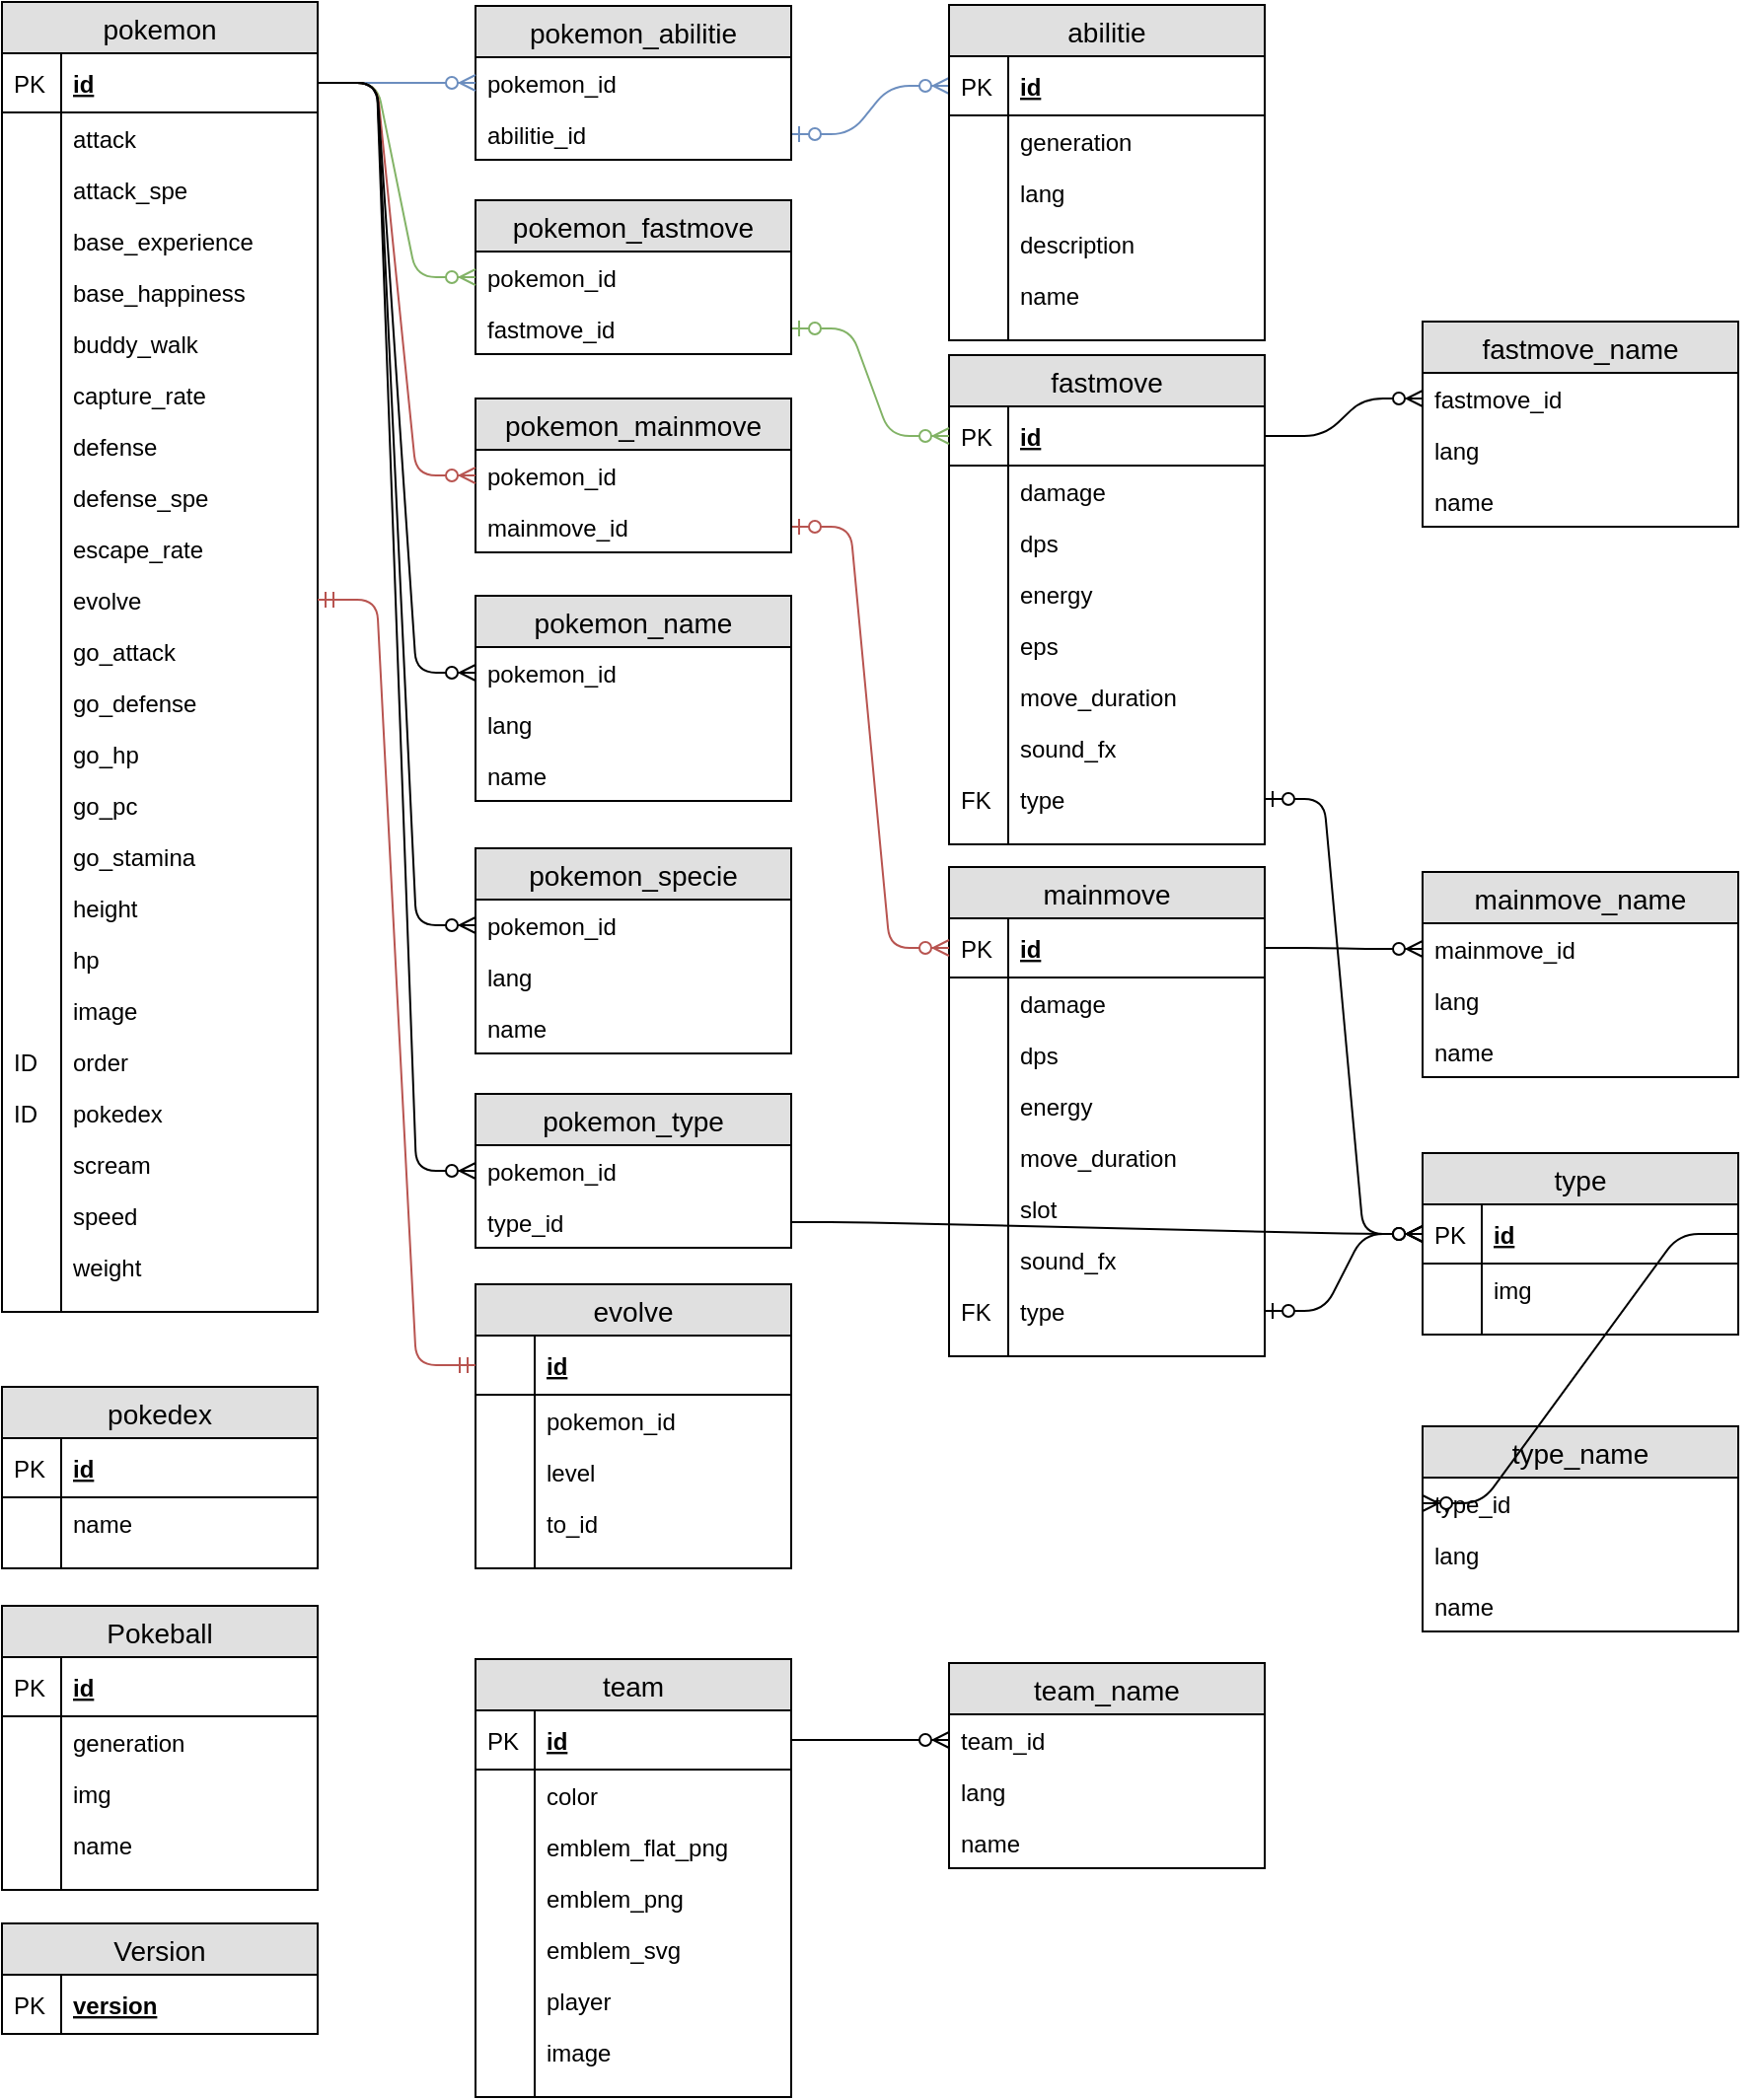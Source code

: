 <mxfile version="12.1.3" type="device" pages="1"><diagram id="BoLzqzq_IBoH8h75ss3V" name="Page-1"><mxGraphModel dx="620" dy="470" grid="1" gridSize="10" guides="1" tooltips="1" connect="1" arrows="1" fold="1" page="1" pageScale="1" pageWidth="827" pageHeight="1169" math="0" shadow="0"><root><mxCell id="0"/><mxCell id="1" parent="0"/><mxCell id="QiWMvQaci7k0wGWfQVXc-1" value="pokemon" style="swimlane;fontStyle=0;childLayout=stackLayout;horizontal=1;startSize=26;fillColor=#e0e0e0;horizontalStack=0;resizeParent=1;resizeParentMax=0;resizeLast=0;collapsible=1;marginBottom=0;swimlaneFillColor=#ffffff;align=center;fontSize=14;" parent="1" vertex="1"><mxGeometry x="40" y="40" width="160" height="664" as="geometry"/></mxCell><mxCell id="QiWMvQaci7k0wGWfQVXc-2" value="id" style="shape=partialRectangle;top=0;left=0;right=0;bottom=1;align=left;verticalAlign=middle;fillColor=none;spacingLeft=34;spacingRight=4;overflow=hidden;rotatable=0;points=[[0,0.5],[1,0.5]];portConstraint=eastwest;dropTarget=0;fontStyle=5;fontSize=12;" parent="QiWMvQaci7k0wGWfQVXc-1" vertex="1"><mxGeometry y="26" width="160" height="30" as="geometry"/></mxCell><mxCell id="QiWMvQaci7k0wGWfQVXc-3" value="PK" style="shape=partialRectangle;top=0;left=0;bottom=0;fillColor=none;align=left;verticalAlign=middle;spacingLeft=4;spacingRight=4;overflow=hidden;rotatable=0;points=[];portConstraint=eastwest;part=1;fontSize=12;" parent="QiWMvQaci7k0wGWfQVXc-2" vertex="1" connectable="0"><mxGeometry width="30" height="30" as="geometry"/></mxCell><mxCell id="QiWMvQaci7k0wGWfQVXc-17" value="attack" style="shape=partialRectangle;top=0;left=0;right=0;bottom=0;align=left;verticalAlign=top;fillColor=none;spacingLeft=34;spacingRight=4;overflow=hidden;rotatable=0;points=[[0,0.5],[1,0.5]];portConstraint=eastwest;dropTarget=0;fontSize=12;" parent="QiWMvQaci7k0wGWfQVXc-1" vertex="1"><mxGeometry y="56" width="160" height="26" as="geometry"/></mxCell><mxCell id="QiWMvQaci7k0wGWfQVXc-18" value="" style="shape=partialRectangle;top=0;left=0;bottom=0;fillColor=none;align=left;verticalAlign=top;spacingLeft=4;spacingRight=4;overflow=hidden;rotatable=0;points=[];portConstraint=eastwest;part=1;fontSize=12;" parent="QiWMvQaci7k0wGWfQVXc-17" vertex="1" connectable="0"><mxGeometry width="30" height="26" as="geometry"/></mxCell><mxCell id="5WROguJWm7xYrIFz2_bc-16" value="attack_spe" style="shape=partialRectangle;top=0;left=0;right=0;bottom=0;align=left;verticalAlign=top;fillColor=none;spacingLeft=34;spacingRight=4;overflow=hidden;rotatable=0;points=[[0,0.5],[1,0.5]];portConstraint=eastwest;dropTarget=0;fontSize=12;" vertex="1" parent="QiWMvQaci7k0wGWfQVXc-1"><mxGeometry y="82" width="160" height="26" as="geometry"/></mxCell><mxCell id="5WROguJWm7xYrIFz2_bc-17" value="" style="shape=partialRectangle;top=0;left=0;bottom=0;fillColor=none;align=left;verticalAlign=top;spacingLeft=4;spacingRight=4;overflow=hidden;rotatable=0;points=[];portConstraint=eastwest;part=1;fontSize=12;" vertex="1" connectable="0" parent="5WROguJWm7xYrIFz2_bc-16"><mxGeometry width="30" height="26" as="geometry"/></mxCell><mxCell id="5WROguJWm7xYrIFz2_bc-18" value="base_experience" style="shape=partialRectangle;top=0;left=0;right=0;bottom=0;align=left;verticalAlign=top;fillColor=none;spacingLeft=34;spacingRight=4;overflow=hidden;rotatable=0;points=[[0,0.5],[1,0.5]];portConstraint=eastwest;dropTarget=0;fontSize=12;" vertex="1" parent="QiWMvQaci7k0wGWfQVXc-1"><mxGeometry y="108" width="160" height="26" as="geometry"/></mxCell><mxCell id="5WROguJWm7xYrIFz2_bc-19" value="" style="shape=partialRectangle;top=0;left=0;bottom=0;fillColor=none;align=left;verticalAlign=top;spacingLeft=4;spacingRight=4;overflow=hidden;rotatable=0;points=[];portConstraint=eastwest;part=1;fontSize=12;" vertex="1" connectable="0" parent="5WROguJWm7xYrIFz2_bc-18"><mxGeometry width="30" height="26" as="geometry"/></mxCell><mxCell id="5WROguJWm7xYrIFz2_bc-20" value="base_happiness" style="shape=partialRectangle;top=0;left=0;right=0;bottom=0;align=left;verticalAlign=top;fillColor=none;spacingLeft=34;spacingRight=4;overflow=hidden;rotatable=0;points=[[0,0.5],[1,0.5]];portConstraint=eastwest;dropTarget=0;fontSize=12;" vertex="1" parent="QiWMvQaci7k0wGWfQVXc-1"><mxGeometry y="134" width="160" height="26" as="geometry"/></mxCell><mxCell id="5WROguJWm7xYrIFz2_bc-21" value="" style="shape=partialRectangle;top=0;left=0;bottom=0;fillColor=none;align=left;verticalAlign=top;spacingLeft=4;spacingRight=4;overflow=hidden;rotatable=0;points=[];portConstraint=eastwest;part=1;fontSize=12;" vertex="1" connectable="0" parent="5WROguJWm7xYrIFz2_bc-20"><mxGeometry width="30" height="26" as="geometry"/></mxCell><mxCell id="5WROguJWm7xYrIFz2_bc-22" value="buddy_walk" style="shape=partialRectangle;top=0;left=0;right=0;bottom=0;align=left;verticalAlign=top;fillColor=none;spacingLeft=34;spacingRight=4;overflow=hidden;rotatable=0;points=[[0,0.5],[1,0.5]];portConstraint=eastwest;dropTarget=0;fontSize=12;" vertex="1" parent="QiWMvQaci7k0wGWfQVXc-1"><mxGeometry y="160" width="160" height="26" as="geometry"/></mxCell><mxCell id="5WROguJWm7xYrIFz2_bc-23" value="" style="shape=partialRectangle;top=0;left=0;bottom=0;fillColor=none;align=left;verticalAlign=top;spacingLeft=4;spacingRight=4;overflow=hidden;rotatable=0;points=[];portConstraint=eastwest;part=1;fontSize=12;" vertex="1" connectable="0" parent="5WROguJWm7xYrIFz2_bc-22"><mxGeometry width="30" height="26" as="geometry"/></mxCell><mxCell id="5WROguJWm7xYrIFz2_bc-24" value="capture_rate" style="shape=partialRectangle;top=0;left=0;right=0;bottom=0;align=left;verticalAlign=top;fillColor=none;spacingLeft=34;spacingRight=4;overflow=hidden;rotatable=0;points=[[0,0.5],[1,0.5]];portConstraint=eastwest;dropTarget=0;fontSize=12;" vertex="1" parent="QiWMvQaci7k0wGWfQVXc-1"><mxGeometry y="186" width="160" height="26" as="geometry"/></mxCell><mxCell id="5WROguJWm7xYrIFz2_bc-25" value="" style="shape=partialRectangle;top=0;left=0;bottom=0;fillColor=none;align=left;verticalAlign=top;spacingLeft=4;spacingRight=4;overflow=hidden;rotatable=0;points=[];portConstraint=eastwest;part=1;fontSize=12;" vertex="1" connectable="0" parent="5WROguJWm7xYrIFz2_bc-24"><mxGeometry width="30" height="26" as="geometry"/></mxCell><mxCell id="QiWMvQaci7k0wGWfQVXc-23" value="defense" style="shape=partialRectangle;top=0;left=0;right=0;bottom=0;align=left;verticalAlign=top;fillColor=none;spacingLeft=34;spacingRight=4;overflow=hidden;rotatable=0;points=[[0,0.5],[1,0.5]];portConstraint=eastwest;dropTarget=0;fontSize=12;" parent="QiWMvQaci7k0wGWfQVXc-1" vertex="1"><mxGeometry y="212" width="160" height="26" as="geometry"/></mxCell><mxCell id="QiWMvQaci7k0wGWfQVXc-24" value="" style="shape=partialRectangle;top=0;left=0;bottom=0;fillColor=none;align=left;verticalAlign=top;spacingLeft=4;spacingRight=4;overflow=hidden;rotatable=0;points=[];portConstraint=eastwest;part=1;fontSize=12;" parent="QiWMvQaci7k0wGWfQVXc-23" vertex="1" connectable="0"><mxGeometry width="30" height="26" as="geometry"/></mxCell><mxCell id="5WROguJWm7xYrIFz2_bc-26" value="defense_spe" style="shape=partialRectangle;top=0;left=0;right=0;bottom=0;align=left;verticalAlign=top;fillColor=none;spacingLeft=34;spacingRight=4;overflow=hidden;rotatable=0;points=[[0,0.5],[1,0.5]];portConstraint=eastwest;dropTarget=0;fontSize=12;" vertex="1" parent="QiWMvQaci7k0wGWfQVXc-1"><mxGeometry y="238" width="160" height="26" as="geometry"/></mxCell><mxCell id="5WROguJWm7xYrIFz2_bc-27" value="" style="shape=partialRectangle;top=0;left=0;bottom=0;fillColor=none;align=left;verticalAlign=top;spacingLeft=4;spacingRight=4;overflow=hidden;rotatable=0;points=[];portConstraint=eastwest;part=1;fontSize=12;" vertex="1" connectable="0" parent="5WROguJWm7xYrIFz2_bc-26"><mxGeometry width="30" height="26" as="geometry"/></mxCell><mxCell id="5WROguJWm7xYrIFz2_bc-28" value="escape_rate" style="shape=partialRectangle;top=0;left=0;right=0;bottom=0;align=left;verticalAlign=top;fillColor=none;spacingLeft=34;spacingRight=4;overflow=hidden;rotatable=0;points=[[0,0.5],[1,0.5]];portConstraint=eastwest;dropTarget=0;fontSize=12;" vertex="1" parent="QiWMvQaci7k0wGWfQVXc-1"><mxGeometry y="264" width="160" height="26" as="geometry"/></mxCell><mxCell id="5WROguJWm7xYrIFz2_bc-29" value="" style="shape=partialRectangle;top=0;left=0;bottom=0;fillColor=none;align=left;verticalAlign=top;spacingLeft=4;spacingRight=4;overflow=hidden;rotatable=0;points=[];portConstraint=eastwest;part=1;fontSize=12;" vertex="1" connectable="0" parent="5WROguJWm7xYrIFz2_bc-28"><mxGeometry width="30" height="26" as="geometry"/></mxCell><mxCell id="5WROguJWm7xYrIFz2_bc-30" value="evolve" style="shape=partialRectangle;top=0;left=0;right=0;bottom=0;align=left;verticalAlign=top;fillColor=none;spacingLeft=34;spacingRight=4;overflow=hidden;rotatable=0;points=[[0,0.5],[1,0.5]];portConstraint=eastwest;dropTarget=0;fontSize=12;" vertex="1" parent="QiWMvQaci7k0wGWfQVXc-1"><mxGeometry y="290" width="160" height="26" as="geometry"/></mxCell><mxCell id="5WROguJWm7xYrIFz2_bc-31" value="" style="shape=partialRectangle;top=0;left=0;bottom=0;fillColor=none;align=left;verticalAlign=top;spacingLeft=4;spacingRight=4;overflow=hidden;rotatable=0;points=[];portConstraint=eastwest;part=1;fontSize=12;" vertex="1" connectable="0" parent="5WROguJWm7xYrIFz2_bc-30"><mxGeometry width="30" height="26" as="geometry"/></mxCell><mxCell id="5WROguJWm7xYrIFz2_bc-32" value="go_attack" style="shape=partialRectangle;top=0;left=0;right=0;bottom=0;align=left;verticalAlign=top;fillColor=none;spacingLeft=34;spacingRight=4;overflow=hidden;rotatable=0;points=[[0,0.5],[1,0.5]];portConstraint=eastwest;dropTarget=0;fontSize=12;" vertex="1" parent="QiWMvQaci7k0wGWfQVXc-1"><mxGeometry y="316" width="160" height="26" as="geometry"/></mxCell><mxCell id="5WROguJWm7xYrIFz2_bc-33" value="" style="shape=partialRectangle;top=0;left=0;bottom=0;fillColor=none;align=left;verticalAlign=top;spacingLeft=4;spacingRight=4;overflow=hidden;rotatable=0;points=[];portConstraint=eastwest;part=1;fontSize=12;" vertex="1" connectable="0" parent="5WROguJWm7xYrIFz2_bc-32"><mxGeometry width="30" height="26" as="geometry"/></mxCell><mxCell id="5WROguJWm7xYrIFz2_bc-34" value="go_defense" style="shape=partialRectangle;top=0;left=0;right=0;bottom=0;align=left;verticalAlign=top;fillColor=none;spacingLeft=34;spacingRight=4;overflow=hidden;rotatable=0;points=[[0,0.5],[1,0.5]];portConstraint=eastwest;dropTarget=0;fontSize=12;" vertex="1" parent="QiWMvQaci7k0wGWfQVXc-1"><mxGeometry y="342" width="160" height="26" as="geometry"/></mxCell><mxCell id="5WROguJWm7xYrIFz2_bc-35" value="" style="shape=partialRectangle;top=0;left=0;bottom=0;fillColor=none;align=left;verticalAlign=top;spacingLeft=4;spacingRight=4;overflow=hidden;rotatable=0;points=[];portConstraint=eastwest;part=1;fontSize=12;" vertex="1" connectable="0" parent="5WROguJWm7xYrIFz2_bc-34"><mxGeometry width="30" height="26" as="geometry"/></mxCell><mxCell id="5WROguJWm7xYrIFz2_bc-36" value="go_hp" style="shape=partialRectangle;top=0;left=0;right=0;bottom=0;align=left;verticalAlign=top;fillColor=none;spacingLeft=34;spacingRight=4;overflow=hidden;rotatable=0;points=[[0,0.5],[1,0.5]];portConstraint=eastwest;dropTarget=0;fontSize=12;" vertex="1" parent="QiWMvQaci7k0wGWfQVXc-1"><mxGeometry y="368" width="160" height="26" as="geometry"/></mxCell><mxCell id="5WROguJWm7xYrIFz2_bc-37" value="" style="shape=partialRectangle;top=0;left=0;bottom=0;fillColor=none;align=left;verticalAlign=top;spacingLeft=4;spacingRight=4;overflow=hidden;rotatable=0;points=[];portConstraint=eastwest;part=1;fontSize=12;" vertex="1" connectable="0" parent="5WROguJWm7xYrIFz2_bc-36"><mxGeometry width="30" height="26" as="geometry"/></mxCell><mxCell id="5WROguJWm7xYrIFz2_bc-38" value="go_pc" style="shape=partialRectangle;top=0;left=0;right=0;bottom=0;align=left;verticalAlign=top;fillColor=none;spacingLeft=34;spacingRight=4;overflow=hidden;rotatable=0;points=[[0,0.5],[1,0.5]];portConstraint=eastwest;dropTarget=0;fontSize=12;" vertex="1" parent="QiWMvQaci7k0wGWfQVXc-1"><mxGeometry y="394" width="160" height="26" as="geometry"/></mxCell><mxCell id="5WROguJWm7xYrIFz2_bc-39" value="" style="shape=partialRectangle;top=0;left=0;bottom=0;fillColor=none;align=left;verticalAlign=top;spacingLeft=4;spacingRight=4;overflow=hidden;rotatable=0;points=[];portConstraint=eastwest;part=1;fontSize=12;" vertex="1" connectable="0" parent="5WROguJWm7xYrIFz2_bc-38"><mxGeometry width="30" height="26" as="geometry"/></mxCell><mxCell id="5WROguJWm7xYrIFz2_bc-40" value="go_stamina" style="shape=partialRectangle;top=0;left=0;right=0;bottom=0;align=left;verticalAlign=top;fillColor=none;spacingLeft=34;spacingRight=4;overflow=hidden;rotatable=0;points=[[0,0.5],[1,0.5]];portConstraint=eastwest;dropTarget=0;fontSize=12;" vertex="1" parent="QiWMvQaci7k0wGWfQVXc-1"><mxGeometry y="420" width="160" height="26" as="geometry"/></mxCell><mxCell id="5WROguJWm7xYrIFz2_bc-41" value="" style="shape=partialRectangle;top=0;left=0;bottom=0;fillColor=none;align=left;verticalAlign=top;spacingLeft=4;spacingRight=4;overflow=hidden;rotatable=0;points=[];portConstraint=eastwest;part=1;fontSize=12;" vertex="1" connectable="0" parent="5WROguJWm7xYrIFz2_bc-40"><mxGeometry width="30" height="26" as="geometry"/></mxCell><mxCell id="CbMin1vNmvfZo4WEJVNT-29" value="height" style="shape=partialRectangle;top=0;left=0;right=0;bottom=0;align=left;verticalAlign=top;fillColor=none;spacingLeft=34;spacingRight=4;overflow=hidden;rotatable=0;points=[[0,0.5],[1,0.5]];portConstraint=eastwest;dropTarget=0;fontSize=12;" parent="QiWMvQaci7k0wGWfQVXc-1" vertex="1"><mxGeometry y="446" width="160" height="26" as="geometry"/></mxCell><mxCell id="CbMin1vNmvfZo4WEJVNT-30" value="" style="shape=partialRectangle;top=0;left=0;bottom=0;fillColor=none;align=left;verticalAlign=top;spacingLeft=4;spacingRight=4;overflow=hidden;rotatable=0;points=[];portConstraint=eastwest;part=1;fontSize=12;" parent="CbMin1vNmvfZo4WEJVNT-29" vertex="1" connectable="0"><mxGeometry width="30" height="26" as="geometry"/></mxCell><mxCell id="CbMin1vNmvfZo4WEJVNT-33" value="hp" style="shape=partialRectangle;top=0;left=0;right=0;bottom=0;align=left;verticalAlign=top;fillColor=none;spacingLeft=34;spacingRight=4;overflow=hidden;rotatable=0;points=[[0,0.5],[1,0.5]];portConstraint=eastwest;dropTarget=0;fontSize=12;" parent="QiWMvQaci7k0wGWfQVXc-1" vertex="1"><mxGeometry y="472" width="160" height="26" as="geometry"/></mxCell><mxCell id="CbMin1vNmvfZo4WEJVNT-34" value="" style="shape=partialRectangle;top=0;left=0;bottom=0;fillColor=none;align=left;verticalAlign=top;spacingLeft=4;spacingRight=4;overflow=hidden;rotatable=0;points=[];portConstraint=eastwest;part=1;fontSize=12;" parent="CbMin1vNmvfZo4WEJVNT-33" vertex="1" connectable="0"><mxGeometry width="30" height="26" as="geometry"/></mxCell><mxCell id="CbMin1vNmvfZo4WEJVNT-31" value="image" style="shape=partialRectangle;top=0;left=0;right=0;bottom=0;align=left;verticalAlign=top;fillColor=none;spacingLeft=34;spacingRight=4;overflow=hidden;rotatable=0;points=[[0,0.5],[1,0.5]];portConstraint=eastwest;dropTarget=0;fontSize=12;" parent="QiWMvQaci7k0wGWfQVXc-1" vertex="1"><mxGeometry y="498" width="160" height="26" as="geometry"/></mxCell><mxCell id="CbMin1vNmvfZo4WEJVNT-32" value="" style="shape=partialRectangle;top=0;left=0;bottom=0;fillColor=none;align=left;verticalAlign=top;spacingLeft=4;spacingRight=4;overflow=hidden;rotatable=0;points=[];portConstraint=eastwest;part=1;fontSize=12;" parent="CbMin1vNmvfZo4WEJVNT-31" vertex="1" connectable="0"><mxGeometry width="30" height="26" as="geometry"/></mxCell><mxCell id="QiWMvQaci7k0wGWfQVXc-19" value="order" style="shape=partialRectangle;top=0;left=0;right=0;bottom=0;align=left;verticalAlign=top;fillColor=none;spacingLeft=34;spacingRight=4;overflow=hidden;rotatable=0;points=[[0,0.5],[1,0.5]];portConstraint=eastwest;dropTarget=0;fontSize=12;" parent="QiWMvQaci7k0wGWfQVXc-1" vertex="1"><mxGeometry y="524" width="160" height="26" as="geometry"/></mxCell><mxCell id="QiWMvQaci7k0wGWfQVXc-20" value="ID" style="shape=partialRectangle;top=0;left=0;bottom=0;fillColor=none;align=left;verticalAlign=top;spacingLeft=4;spacingRight=4;overflow=hidden;rotatable=0;points=[];portConstraint=eastwest;part=1;fontSize=12;" parent="QiWMvQaci7k0wGWfQVXc-19" vertex="1" connectable="0"><mxGeometry width="30" height="26" as="geometry"/></mxCell><mxCell id="QiWMvQaci7k0wGWfQVXc-15" value="pokedex" style="shape=partialRectangle;top=0;left=0;right=0;bottom=0;align=left;verticalAlign=top;fillColor=none;spacingLeft=34;spacingRight=4;overflow=hidden;rotatable=0;points=[[0,0.5],[1,0.5]];portConstraint=eastwest;dropTarget=0;fontSize=12;" parent="QiWMvQaci7k0wGWfQVXc-1" vertex="1"><mxGeometry y="550" width="160" height="26" as="geometry"/></mxCell><mxCell id="QiWMvQaci7k0wGWfQVXc-16" value="ID" style="shape=partialRectangle;top=0;left=0;bottom=0;fillColor=none;align=left;verticalAlign=top;spacingLeft=4;spacingRight=4;overflow=hidden;rotatable=0;points=[];portConstraint=eastwest;part=1;fontSize=12;" parent="QiWMvQaci7k0wGWfQVXc-15" vertex="1" connectable="0"><mxGeometry width="30" height="26" as="geometry"/></mxCell><mxCell id="CbMin1vNmvfZo4WEJVNT-37" value="scream" style="shape=partialRectangle;top=0;left=0;right=0;bottom=0;align=left;verticalAlign=top;fillColor=none;spacingLeft=34;spacingRight=4;overflow=hidden;rotatable=0;points=[[0,0.5],[1,0.5]];portConstraint=eastwest;dropTarget=0;fontSize=12;" parent="QiWMvQaci7k0wGWfQVXc-1" vertex="1"><mxGeometry y="576" width="160" height="26" as="geometry"/></mxCell><mxCell id="CbMin1vNmvfZo4WEJVNT-38" value="" style="shape=partialRectangle;top=0;left=0;bottom=0;fillColor=none;align=left;verticalAlign=top;spacingLeft=4;spacingRight=4;overflow=hidden;rotatable=0;points=[];portConstraint=eastwest;part=1;fontSize=12;" parent="CbMin1vNmvfZo4WEJVNT-37" vertex="1" connectable="0"><mxGeometry width="30" height="26" as="geometry"/></mxCell><mxCell id="QiWMvQaci7k0wGWfQVXc-21" value="speed" style="shape=partialRectangle;top=0;left=0;right=0;bottom=0;align=left;verticalAlign=top;fillColor=none;spacingLeft=34;spacingRight=4;overflow=hidden;rotatable=0;points=[[0,0.5],[1,0.5]];portConstraint=eastwest;dropTarget=0;fontSize=12;" parent="QiWMvQaci7k0wGWfQVXc-1" vertex="1"><mxGeometry y="602" width="160" height="26" as="geometry"/></mxCell><mxCell id="QiWMvQaci7k0wGWfQVXc-22" value="" style="shape=partialRectangle;top=0;left=0;bottom=0;fillColor=none;align=left;verticalAlign=top;spacingLeft=4;spacingRight=4;overflow=hidden;rotatable=0;points=[];portConstraint=eastwest;part=1;fontSize=12;" parent="QiWMvQaci7k0wGWfQVXc-21" vertex="1" connectable="0"><mxGeometry width="30" height="26" as="geometry"/></mxCell><mxCell id="CbMin1vNmvfZo4WEJVNT-41" value="weight" style="shape=partialRectangle;top=0;left=0;right=0;bottom=0;align=left;verticalAlign=top;fillColor=none;spacingLeft=34;spacingRight=4;overflow=hidden;rotatable=0;points=[[0,0.5],[1,0.5]];portConstraint=eastwest;dropTarget=0;fontSize=12;" parent="QiWMvQaci7k0wGWfQVXc-1" vertex="1"><mxGeometry y="628" width="160" height="26" as="geometry"/></mxCell><mxCell id="CbMin1vNmvfZo4WEJVNT-42" value="" style="shape=partialRectangle;top=0;left=0;bottom=0;fillColor=none;align=left;verticalAlign=top;spacingLeft=4;spacingRight=4;overflow=hidden;rotatable=0;points=[];portConstraint=eastwest;part=1;fontSize=12;" parent="CbMin1vNmvfZo4WEJVNT-41" vertex="1" connectable="0"><mxGeometry width="30" height="26" as="geometry"/></mxCell><mxCell id="QiWMvQaci7k0wGWfQVXc-10" value="" style="shape=partialRectangle;top=0;left=0;right=0;bottom=0;align=left;verticalAlign=top;fillColor=none;spacingLeft=34;spacingRight=4;overflow=hidden;rotatable=0;points=[[0,0.5],[1,0.5]];portConstraint=eastwest;dropTarget=0;fontSize=12;" parent="QiWMvQaci7k0wGWfQVXc-1" vertex="1"><mxGeometry y="654" width="160" height="10" as="geometry"/></mxCell><mxCell id="QiWMvQaci7k0wGWfQVXc-11" value="" style="shape=partialRectangle;top=0;left=0;bottom=0;fillColor=none;align=left;verticalAlign=top;spacingLeft=4;spacingRight=4;overflow=hidden;rotatable=0;points=[];portConstraint=eastwest;part=1;fontSize=12;" parent="QiWMvQaci7k0wGWfQVXc-10" vertex="1" connectable="0"><mxGeometry width="30" height="10" as="geometry"/></mxCell><mxCell id="QiWMvQaci7k0wGWfQVXc-55" value="fastmove" style="swimlane;fontStyle=0;childLayout=stackLayout;horizontal=1;startSize=26;fillColor=#e0e0e0;horizontalStack=0;resizeParent=1;resizeParentMax=0;resizeLast=0;collapsible=1;marginBottom=0;swimlaneFillColor=#ffffff;align=center;fontSize=14;" parent="1" vertex="1"><mxGeometry x="520" y="219" width="160" height="248" as="geometry"/></mxCell><mxCell id="QiWMvQaci7k0wGWfQVXc-56" value="id" style="shape=partialRectangle;top=0;left=0;right=0;bottom=1;align=left;verticalAlign=middle;fillColor=none;spacingLeft=34;spacingRight=4;overflow=hidden;rotatable=0;points=[[0,0.5],[1,0.5]];portConstraint=eastwest;dropTarget=0;fontStyle=5;fontSize=12;" parent="QiWMvQaci7k0wGWfQVXc-55" vertex="1"><mxGeometry y="26" width="160" height="30" as="geometry"/></mxCell><mxCell id="QiWMvQaci7k0wGWfQVXc-57" value="PK" style="shape=partialRectangle;top=0;left=0;bottom=0;fillColor=none;align=left;verticalAlign=middle;spacingLeft=4;spacingRight=4;overflow=hidden;rotatable=0;points=[];portConstraint=eastwest;part=1;fontSize=12;" parent="QiWMvQaci7k0wGWfQVXc-56" vertex="1" connectable="0"><mxGeometry width="30" height="30" as="geometry"/></mxCell><mxCell id="QiWMvQaci7k0wGWfQVXc-60" value="damage" style="shape=partialRectangle;top=0;left=0;right=0;bottom=0;align=left;verticalAlign=top;fillColor=none;spacingLeft=34;spacingRight=4;overflow=hidden;rotatable=0;points=[[0,0.5],[1,0.5]];portConstraint=eastwest;dropTarget=0;fontSize=12;" parent="QiWMvQaci7k0wGWfQVXc-55" vertex="1"><mxGeometry y="56" width="160" height="26" as="geometry"/></mxCell><mxCell id="QiWMvQaci7k0wGWfQVXc-61" value="" style="shape=partialRectangle;top=0;left=0;bottom=0;fillColor=none;align=left;verticalAlign=top;spacingLeft=4;spacingRight=4;overflow=hidden;rotatable=0;points=[];portConstraint=eastwest;part=1;fontSize=12;" parent="QiWMvQaci7k0wGWfQVXc-60" vertex="1" connectable="0"><mxGeometry width="30" height="26" as="geometry"/></mxCell><mxCell id="QiWMvQaci7k0wGWfQVXc-62" value="dps" style="shape=partialRectangle;top=0;left=0;right=0;bottom=0;align=left;verticalAlign=top;fillColor=none;spacingLeft=34;spacingRight=4;overflow=hidden;rotatable=0;points=[[0,0.5],[1,0.5]];portConstraint=eastwest;dropTarget=0;fontSize=12;" parent="QiWMvQaci7k0wGWfQVXc-55" vertex="1"><mxGeometry y="82" width="160" height="26" as="geometry"/></mxCell><mxCell id="QiWMvQaci7k0wGWfQVXc-63" value="" style="shape=partialRectangle;top=0;left=0;bottom=0;fillColor=none;align=left;verticalAlign=top;spacingLeft=4;spacingRight=4;overflow=hidden;rotatable=0;points=[];portConstraint=eastwest;part=1;fontSize=12;" parent="QiWMvQaci7k0wGWfQVXc-62" vertex="1" connectable="0"><mxGeometry width="30" height="26" as="geometry"/></mxCell><mxCell id="CbMin1vNmvfZo4WEJVNT-5" value="energy" style="shape=partialRectangle;top=0;left=0;right=0;bottom=0;align=left;verticalAlign=top;fillColor=none;spacingLeft=34;spacingRight=4;overflow=hidden;rotatable=0;points=[[0,0.5],[1,0.5]];portConstraint=eastwest;dropTarget=0;fontSize=12;" parent="QiWMvQaci7k0wGWfQVXc-55" vertex="1"><mxGeometry y="108" width="160" height="26" as="geometry"/></mxCell><mxCell id="CbMin1vNmvfZo4WEJVNT-6" value="" style="shape=partialRectangle;top=0;left=0;bottom=0;fillColor=none;align=left;verticalAlign=top;spacingLeft=4;spacingRight=4;overflow=hidden;rotatable=0;points=[];portConstraint=eastwest;part=1;fontSize=12;" parent="CbMin1vNmvfZo4WEJVNT-5" vertex="1" connectable="0"><mxGeometry width="30" height="26" as="geometry"/></mxCell><mxCell id="QiWMvQaci7k0wGWfQVXc-72" value="eps" style="shape=partialRectangle;top=0;left=0;right=0;bottom=0;align=left;verticalAlign=top;fillColor=none;spacingLeft=34;spacingRight=4;overflow=hidden;rotatable=0;points=[[0,0.5],[1,0.5]];portConstraint=eastwest;dropTarget=0;fontSize=12;" parent="QiWMvQaci7k0wGWfQVXc-55" vertex="1"><mxGeometry y="134" width="160" height="26" as="geometry"/></mxCell><mxCell id="QiWMvQaci7k0wGWfQVXc-73" value="" style="shape=partialRectangle;top=0;left=0;bottom=0;fillColor=none;align=left;verticalAlign=top;spacingLeft=4;spacingRight=4;overflow=hidden;rotatable=0;points=[];portConstraint=eastwest;part=1;fontSize=12;" parent="QiWMvQaci7k0wGWfQVXc-72" vertex="1" connectable="0"><mxGeometry width="30" height="26" as="geometry"/></mxCell><mxCell id="CbMin1vNmvfZo4WEJVNT-1" value="move_duration" style="shape=partialRectangle;top=0;left=0;right=0;bottom=0;align=left;verticalAlign=top;fillColor=none;spacingLeft=34;spacingRight=4;overflow=hidden;rotatable=0;points=[[0,0.5],[1,0.5]];portConstraint=eastwest;dropTarget=0;fontSize=12;" parent="QiWMvQaci7k0wGWfQVXc-55" vertex="1"><mxGeometry y="160" width="160" height="26" as="geometry"/></mxCell><mxCell id="CbMin1vNmvfZo4WEJVNT-2" value="" style="shape=partialRectangle;top=0;left=0;bottom=0;fillColor=none;align=left;verticalAlign=top;spacingLeft=4;spacingRight=4;overflow=hidden;rotatable=0;points=[];portConstraint=eastwest;part=1;fontSize=12;" parent="CbMin1vNmvfZo4WEJVNT-1" vertex="1" connectable="0"><mxGeometry width="30" height="26" as="geometry"/></mxCell><mxCell id="CbMin1vNmvfZo4WEJVNT-3" value="sound_fx" style="shape=partialRectangle;top=0;left=0;right=0;bottom=0;align=left;verticalAlign=top;fillColor=none;spacingLeft=34;spacingRight=4;overflow=hidden;rotatable=0;points=[[0,0.5],[1,0.5]];portConstraint=eastwest;dropTarget=0;fontSize=12;" parent="QiWMvQaci7k0wGWfQVXc-55" vertex="1"><mxGeometry y="186" width="160" height="26" as="geometry"/></mxCell><mxCell id="CbMin1vNmvfZo4WEJVNT-4" value="" style="shape=partialRectangle;top=0;left=0;bottom=0;fillColor=none;align=left;verticalAlign=top;spacingLeft=4;spacingRight=4;overflow=hidden;rotatable=0;points=[];portConstraint=eastwest;part=1;fontSize=12;" parent="CbMin1vNmvfZo4WEJVNT-3" vertex="1" connectable="0"><mxGeometry width="30" height="26" as="geometry"/></mxCell><mxCell id="QiWMvQaci7k0wGWfQVXc-70" value="type" style="shape=partialRectangle;top=0;left=0;right=0;bottom=0;align=left;verticalAlign=top;fillColor=none;spacingLeft=34;spacingRight=4;overflow=hidden;rotatable=0;points=[[0,0.5],[1,0.5]];portConstraint=eastwest;dropTarget=0;fontSize=12;" parent="QiWMvQaci7k0wGWfQVXc-55" vertex="1"><mxGeometry y="212" width="160" height="26" as="geometry"/></mxCell><mxCell id="QiWMvQaci7k0wGWfQVXc-71" value="FK" style="shape=partialRectangle;top=0;left=0;bottom=0;fillColor=none;align=left;verticalAlign=top;spacingLeft=4;spacingRight=4;overflow=hidden;rotatable=0;points=[];portConstraint=eastwest;part=1;fontSize=12;" parent="QiWMvQaci7k0wGWfQVXc-70" vertex="1" connectable="0"><mxGeometry width="30" height="26" as="geometry"/></mxCell><mxCell id="QiWMvQaci7k0wGWfQVXc-64" value="" style="shape=partialRectangle;top=0;left=0;right=0;bottom=0;align=left;verticalAlign=top;fillColor=none;spacingLeft=34;spacingRight=4;overflow=hidden;rotatable=0;points=[[0,0.5],[1,0.5]];portConstraint=eastwest;dropTarget=0;fontSize=12;" parent="QiWMvQaci7k0wGWfQVXc-55" vertex="1"><mxGeometry y="238" width="160" height="10" as="geometry"/></mxCell><mxCell id="QiWMvQaci7k0wGWfQVXc-65" value="" style="shape=partialRectangle;top=0;left=0;bottom=0;fillColor=none;align=left;verticalAlign=top;spacingLeft=4;spacingRight=4;overflow=hidden;rotatable=0;points=[];portConstraint=eastwest;part=1;fontSize=12;" parent="QiWMvQaci7k0wGWfQVXc-64" vertex="1" connectable="0"><mxGeometry width="30" height="10" as="geometry"/></mxCell><mxCell id="QiWMvQaci7k0wGWfQVXc-82" value="mainmove" style="swimlane;fontStyle=0;childLayout=stackLayout;horizontal=1;startSize=26;fillColor=#e0e0e0;horizontalStack=0;resizeParent=1;resizeParentMax=0;resizeLast=0;collapsible=1;marginBottom=0;swimlaneFillColor=#ffffff;align=center;fontSize=14;" parent="1" vertex="1"><mxGeometry x="520" y="478.5" width="160" height="248" as="geometry"/></mxCell><mxCell id="QiWMvQaci7k0wGWfQVXc-83" value="id" style="shape=partialRectangle;top=0;left=0;right=0;bottom=1;align=left;verticalAlign=middle;fillColor=none;spacingLeft=34;spacingRight=4;overflow=hidden;rotatable=0;points=[[0,0.5],[1,0.5]];portConstraint=eastwest;dropTarget=0;fontStyle=5;fontSize=12;" parent="QiWMvQaci7k0wGWfQVXc-82" vertex="1"><mxGeometry y="26" width="160" height="30" as="geometry"/></mxCell><mxCell id="QiWMvQaci7k0wGWfQVXc-84" value="PK" style="shape=partialRectangle;top=0;left=0;bottom=0;fillColor=none;align=left;verticalAlign=middle;spacingLeft=4;spacingRight=4;overflow=hidden;rotatable=0;points=[];portConstraint=eastwest;part=1;fontSize=12;" parent="QiWMvQaci7k0wGWfQVXc-83" vertex="1" connectable="0"><mxGeometry width="30" height="30" as="geometry"/></mxCell><mxCell id="QiWMvQaci7k0wGWfQVXc-85" value="damage" style="shape=partialRectangle;top=0;left=0;right=0;bottom=0;align=left;verticalAlign=top;fillColor=none;spacingLeft=34;spacingRight=4;overflow=hidden;rotatable=0;points=[[0,0.5],[1,0.5]];portConstraint=eastwest;dropTarget=0;fontSize=12;" parent="QiWMvQaci7k0wGWfQVXc-82" vertex="1"><mxGeometry y="56" width="160" height="26" as="geometry"/></mxCell><mxCell id="QiWMvQaci7k0wGWfQVXc-86" value="" style="shape=partialRectangle;top=0;left=0;bottom=0;fillColor=none;align=left;verticalAlign=top;spacingLeft=4;spacingRight=4;overflow=hidden;rotatable=0;points=[];portConstraint=eastwest;part=1;fontSize=12;" parent="QiWMvQaci7k0wGWfQVXc-85" vertex="1" connectable="0"><mxGeometry width="30" height="26" as="geometry"/></mxCell><mxCell id="QiWMvQaci7k0wGWfQVXc-87" value="dps" style="shape=partialRectangle;top=0;left=0;right=0;bottom=0;align=left;verticalAlign=top;fillColor=none;spacingLeft=34;spacingRight=4;overflow=hidden;rotatable=0;points=[[0,0.5],[1,0.5]];portConstraint=eastwest;dropTarget=0;fontSize=12;" parent="QiWMvQaci7k0wGWfQVXc-82" vertex="1"><mxGeometry y="82" width="160" height="26" as="geometry"/></mxCell><mxCell id="QiWMvQaci7k0wGWfQVXc-88" value="" style="shape=partialRectangle;top=0;left=0;bottom=0;fillColor=none;align=left;verticalAlign=top;spacingLeft=4;spacingRight=4;overflow=hidden;rotatable=0;points=[];portConstraint=eastwest;part=1;fontSize=12;" parent="QiWMvQaci7k0wGWfQVXc-87" vertex="1" connectable="0"><mxGeometry width="30" height="26" as="geometry"/></mxCell><mxCell id="CbMin1vNmvfZo4WEJVNT-7" value="energy" style="shape=partialRectangle;top=0;left=0;right=0;bottom=0;align=left;verticalAlign=top;fillColor=none;spacingLeft=34;spacingRight=4;overflow=hidden;rotatable=0;points=[[0,0.5],[1,0.5]];portConstraint=eastwest;dropTarget=0;fontSize=12;" parent="QiWMvQaci7k0wGWfQVXc-82" vertex="1"><mxGeometry y="108" width="160" height="26" as="geometry"/></mxCell><mxCell id="CbMin1vNmvfZo4WEJVNT-8" value="" style="shape=partialRectangle;top=0;left=0;bottom=0;fillColor=none;align=left;verticalAlign=top;spacingLeft=4;spacingRight=4;overflow=hidden;rotatable=0;points=[];portConstraint=eastwest;part=1;fontSize=12;" parent="CbMin1vNmvfZo4WEJVNT-7" vertex="1" connectable="0"><mxGeometry width="30" height="26" as="geometry"/></mxCell><mxCell id="CbMin1vNmvfZo4WEJVNT-11" value="move_duration" style="shape=partialRectangle;top=0;left=0;right=0;bottom=0;align=left;verticalAlign=top;fillColor=none;spacingLeft=34;spacingRight=4;overflow=hidden;rotatable=0;points=[[0,0.5],[1,0.5]];portConstraint=eastwest;dropTarget=0;fontSize=12;" parent="QiWMvQaci7k0wGWfQVXc-82" vertex="1"><mxGeometry y="134" width="160" height="26" as="geometry"/></mxCell><mxCell id="CbMin1vNmvfZo4WEJVNT-12" value="" style="shape=partialRectangle;top=0;left=0;bottom=0;fillColor=none;align=left;verticalAlign=top;spacingLeft=4;spacingRight=4;overflow=hidden;rotatable=0;points=[];portConstraint=eastwest;part=1;fontSize=12;" parent="CbMin1vNmvfZo4WEJVNT-11" vertex="1" connectable="0"><mxGeometry width="30" height="26" as="geometry"/></mxCell><mxCell id="CbMin1vNmvfZo4WEJVNT-13" value="slot" style="shape=partialRectangle;top=0;left=0;right=0;bottom=0;align=left;verticalAlign=top;fillColor=none;spacingLeft=34;spacingRight=4;overflow=hidden;rotatable=0;points=[[0,0.5],[1,0.5]];portConstraint=eastwest;dropTarget=0;fontSize=12;" parent="QiWMvQaci7k0wGWfQVXc-82" vertex="1"><mxGeometry y="160" width="160" height="26" as="geometry"/></mxCell><mxCell id="CbMin1vNmvfZo4WEJVNT-14" value="" style="shape=partialRectangle;top=0;left=0;bottom=0;fillColor=none;align=left;verticalAlign=top;spacingLeft=4;spacingRight=4;overflow=hidden;rotatable=0;points=[];portConstraint=eastwest;part=1;fontSize=12;" parent="CbMin1vNmvfZo4WEJVNT-13" vertex="1" connectable="0"><mxGeometry width="30" height="26" as="geometry"/></mxCell><mxCell id="CbMin1vNmvfZo4WEJVNT-15" value="sound_fx" style="shape=partialRectangle;top=0;left=0;right=0;bottom=0;align=left;verticalAlign=top;fillColor=none;spacingLeft=34;spacingRight=4;overflow=hidden;rotatable=0;points=[[0,0.5],[1,0.5]];portConstraint=eastwest;dropTarget=0;fontSize=12;" parent="QiWMvQaci7k0wGWfQVXc-82" vertex="1"><mxGeometry y="186" width="160" height="26" as="geometry"/></mxCell><mxCell id="CbMin1vNmvfZo4WEJVNT-16" value="" style="shape=partialRectangle;top=0;left=0;bottom=0;fillColor=none;align=left;verticalAlign=top;spacingLeft=4;spacingRight=4;overflow=hidden;rotatable=0;points=[];portConstraint=eastwest;part=1;fontSize=12;" parent="CbMin1vNmvfZo4WEJVNT-15" vertex="1" connectable="0"><mxGeometry width="30" height="26" as="geometry"/></mxCell><mxCell id="QiWMvQaci7k0wGWfQVXc-95" value="type" style="shape=partialRectangle;top=0;left=0;right=0;bottom=0;align=left;verticalAlign=top;fillColor=none;spacingLeft=34;spacingRight=4;overflow=hidden;rotatable=0;points=[[0,0.5],[1,0.5]];portConstraint=eastwest;dropTarget=0;fontSize=12;" parent="QiWMvQaci7k0wGWfQVXc-82" vertex="1"><mxGeometry y="212" width="160" height="26" as="geometry"/></mxCell><mxCell id="QiWMvQaci7k0wGWfQVXc-96" value="FK" style="shape=partialRectangle;top=0;left=0;bottom=0;fillColor=none;align=left;verticalAlign=top;spacingLeft=4;spacingRight=4;overflow=hidden;rotatable=0;points=[];portConstraint=eastwest;part=1;fontSize=12;" parent="QiWMvQaci7k0wGWfQVXc-95" vertex="1" connectable="0"><mxGeometry width="30" height="26" as="geometry"/></mxCell><mxCell id="QiWMvQaci7k0wGWfQVXc-97" value="" style="shape=partialRectangle;top=0;left=0;right=0;bottom=0;align=left;verticalAlign=top;fillColor=none;spacingLeft=34;spacingRight=4;overflow=hidden;rotatable=0;points=[[0,0.5],[1,0.5]];portConstraint=eastwest;dropTarget=0;fontSize=12;" parent="QiWMvQaci7k0wGWfQVXc-82" vertex="1"><mxGeometry y="238" width="160" height="10" as="geometry"/></mxCell><mxCell id="QiWMvQaci7k0wGWfQVXc-98" value="" style="shape=partialRectangle;top=0;left=0;bottom=0;fillColor=none;align=left;verticalAlign=top;spacingLeft=4;spacingRight=4;overflow=hidden;rotatable=0;points=[];portConstraint=eastwest;part=1;fontSize=12;" parent="QiWMvQaci7k0wGWfQVXc-97" vertex="1" connectable="0"><mxGeometry width="30" height="10" as="geometry"/></mxCell><mxCell id="QiWMvQaci7k0wGWfQVXc-99" value="type" style="swimlane;fontStyle=0;childLayout=stackLayout;horizontal=1;startSize=26;fillColor=#e0e0e0;horizontalStack=0;resizeParent=1;resizeParentMax=0;resizeLast=0;collapsible=1;marginBottom=0;swimlaneFillColor=#ffffff;align=center;fontSize=14;" parent="1" vertex="1"><mxGeometry x="760" y="623.5" width="160" height="92" as="geometry"/></mxCell><mxCell id="QiWMvQaci7k0wGWfQVXc-100" value="id" style="shape=partialRectangle;top=0;left=0;right=0;bottom=1;align=left;verticalAlign=middle;fillColor=none;spacingLeft=34;spacingRight=4;overflow=hidden;rotatable=0;points=[[0,0.5],[1,0.5]];portConstraint=eastwest;dropTarget=0;fontStyle=5;fontSize=12;" parent="QiWMvQaci7k0wGWfQVXc-99" vertex="1"><mxGeometry y="26" width="160" height="30" as="geometry"/></mxCell><mxCell id="QiWMvQaci7k0wGWfQVXc-101" value="PK" style="shape=partialRectangle;top=0;left=0;bottom=0;fillColor=none;align=left;verticalAlign=middle;spacingLeft=4;spacingRight=4;overflow=hidden;rotatable=0;points=[];portConstraint=eastwest;part=1;fontSize=12;" parent="QiWMvQaci7k0wGWfQVXc-100" vertex="1" connectable="0"><mxGeometry width="30" height="30" as="geometry"/></mxCell><mxCell id="QiWMvQaci7k0wGWfQVXc-102" value="img" style="shape=partialRectangle;top=0;left=0;right=0;bottom=0;align=left;verticalAlign=top;fillColor=none;spacingLeft=34;spacingRight=4;overflow=hidden;rotatable=0;points=[[0,0.5],[1,0.5]];portConstraint=eastwest;dropTarget=0;fontSize=12;" parent="QiWMvQaci7k0wGWfQVXc-99" vertex="1"><mxGeometry y="56" width="160" height="26" as="geometry"/></mxCell><mxCell id="QiWMvQaci7k0wGWfQVXc-103" value="" style="shape=partialRectangle;top=0;left=0;bottom=0;fillColor=none;align=left;verticalAlign=top;spacingLeft=4;spacingRight=4;overflow=hidden;rotatable=0;points=[];portConstraint=eastwest;part=1;fontSize=12;" parent="QiWMvQaci7k0wGWfQVXc-102" vertex="1" connectable="0"><mxGeometry width="30" height="26" as="geometry"/></mxCell><mxCell id="QiWMvQaci7k0wGWfQVXc-108" value="" style="shape=partialRectangle;top=0;left=0;right=0;bottom=0;align=left;verticalAlign=top;fillColor=none;spacingLeft=34;spacingRight=4;overflow=hidden;rotatable=0;points=[[0,0.5],[1,0.5]];portConstraint=eastwest;dropTarget=0;fontSize=12;" parent="QiWMvQaci7k0wGWfQVXc-99" vertex="1"><mxGeometry y="82" width="160" height="10" as="geometry"/></mxCell><mxCell id="QiWMvQaci7k0wGWfQVXc-109" value="" style="shape=partialRectangle;top=0;left=0;bottom=0;fillColor=none;align=left;verticalAlign=top;spacingLeft=4;spacingRight=4;overflow=hidden;rotatable=0;points=[];portConstraint=eastwest;part=1;fontSize=12;" parent="QiWMvQaci7k0wGWfQVXc-108" vertex="1" connectable="0"><mxGeometry width="30" height="10" as="geometry"/></mxCell><mxCell id="QiWMvQaci7k0wGWfQVXc-135" value="pokedex" style="swimlane;fontStyle=0;childLayout=stackLayout;horizontal=1;startSize=26;fillColor=#e0e0e0;horizontalStack=0;resizeParent=1;resizeParentMax=0;resizeLast=0;collapsible=1;marginBottom=0;swimlaneFillColor=#ffffff;align=center;fontSize=14;" parent="1" vertex="1"><mxGeometry x="40" y="742" width="160" height="92" as="geometry"/></mxCell><mxCell id="QiWMvQaci7k0wGWfQVXc-136" value="id" style="shape=partialRectangle;top=0;left=0;right=0;bottom=1;align=left;verticalAlign=middle;fillColor=none;spacingLeft=34;spacingRight=4;overflow=hidden;rotatable=0;points=[[0,0.5],[1,0.5]];portConstraint=eastwest;dropTarget=0;fontStyle=5;fontSize=12;" parent="QiWMvQaci7k0wGWfQVXc-135" vertex="1"><mxGeometry y="26" width="160" height="30" as="geometry"/></mxCell><mxCell id="QiWMvQaci7k0wGWfQVXc-137" value="PK" style="shape=partialRectangle;top=0;left=0;bottom=0;fillColor=none;align=left;verticalAlign=middle;spacingLeft=4;spacingRight=4;overflow=hidden;rotatable=0;points=[];portConstraint=eastwest;part=1;fontSize=12;" parent="QiWMvQaci7k0wGWfQVXc-136" vertex="1" connectable="0"><mxGeometry width="30" height="30" as="geometry"/></mxCell><mxCell id="QiWMvQaci7k0wGWfQVXc-138" value="name" style="shape=partialRectangle;top=0;left=0;right=0;bottom=0;align=left;verticalAlign=top;fillColor=none;spacingLeft=34;spacingRight=4;overflow=hidden;rotatable=0;points=[[0,0.5],[1,0.5]];portConstraint=eastwest;dropTarget=0;fontSize=12;" parent="QiWMvQaci7k0wGWfQVXc-135" vertex="1"><mxGeometry y="56" width="160" height="26" as="geometry"/></mxCell><mxCell id="QiWMvQaci7k0wGWfQVXc-139" value="" style="shape=partialRectangle;top=0;left=0;bottom=0;fillColor=none;align=left;verticalAlign=top;spacingLeft=4;spacingRight=4;overflow=hidden;rotatable=0;points=[];portConstraint=eastwest;part=1;fontSize=12;" parent="QiWMvQaci7k0wGWfQVXc-138" vertex="1" connectable="0"><mxGeometry width="30" height="26" as="geometry"/></mxCell><mxCell id="QiWMvQaci7k0wGWfQVXc-144" value="" style="shape=partialRectangle;top=0;left=0;right=0;bottom=0;align=left;verticalAlign=top;fillColor=none;spacingLeft=34;spacingRight=4;overflow=hidden;rotatable=0;points=[[0,0.5],[1,0.5]];portConstraint=eastwest;dropTarget=0;fontSize=12;" parent="QiWMvQaci7k0wGWfQVXc-135" vertex="1"><mxGeometry y="82" width="160" height="10" as="geometry"/></mxCell><mxCell id="QiWMvQaci7k0wGWfQVXc-145" value="" style="shape=partialRectangle;top=0;left=0;bottom=0;fillColor=none;align=left;verticalAlign=top;spacingLeft=4;spacingRight=4;overflow=hidden;rotatable=0;points=[];portConstraint=eastwest;part=1;fontSize=12;" parent="QiWMvQaci7k0wGWfQVXc-144" vertex="1" connectable="0"><mxGeometry width="30" height="10" as="geometry"/></mxCell><mxCell id="QiWMvQaci7k0wGWfQVXc-161" value="team" style="swimlane;fontStyle=0;childLayout=stackLayout;horizontal=1;startSize=26;fillColor=#e0e0e0;horizontalStack=0;resizeParent=1;resizeParentMax=0;resizeLast=0;collapsible=1;marginBottom=0;swimlaneFillColor=#ffffff;align=center;fontSize=14;" parent="1" vertex="1"><mxGeometry x="280" y="880" width="160" height="222" as="geometry"/></mxCell><mxCell id="QiWMvQaci7k0wGWfQVXc-162" value="id" style="shape=partialRectangle;top=0;left=0;right=0;bottom=1;align=left;verticalAlign=middle;fillColor=none;spacingLeft=34;spacingRight=4;overflow=hidden;rotatable=0;points=[[0,0.5],[1,0.5]];portConstraint=eastwest;dropTarget=0;fontStyle=5;fontSize=12;" parent="QiWMvQaci7k0wGWfQVXc-161" vertex="1"><mxGeometry y="26" width="160" height="30" as="geometry"/></mxCell><mxCell id="QiWMvQaci7k0wGWfQVXc-163" value="PK" style="shape=partialRectangle;top=0;left=0;bottom=0;fillColor=none;align=left;verticalAlign=middle;spacingLeft=4;spacingRight=4;overflow=hidden;rotatable=0;points=[];portConstraint=eastwest;part=1;fontSize=12;" parent="QiWMvQaci7k0wGWfQVXc-162" vertex="1" connectable="0"><mxGeometry width="30" height="30" as="geometry"/></mxCell><mxCell id="5WROguJWm7xYrIFz2_bc-43" value="color" style="shape=partialRectangle;top=0;left=0;right=0;bottom=0;align=left;verticalAlign=top;fillColor=none;spacingLeft=34;spacingRight=4;overflow=hidden;rotatable=0;points=[[0,0.5],[1,0.5]];portConstraint=eastwest;dropTarget=0;fontSize=12;" vertex="1" parent="QiWMvQaci7k0wGWfQVXc-161"><mxGeometry y="56" width="160" height="26" as="geometry"/></mxCell><mxCell id="5WROguJWm7xYrIFz2_bc-44" value="" style="shape=partialRectangle;top=0;left=0;bottom=0;fillColor=none;align=left;verticalAlign=top;spacingLeft=4;spacingRight=4;overflow=hidden;rotatable=0;points=[];portConstraint=eastwest;part=1;fontSize=12;" vertex="1" connectable="0" parent="5WROguJWm7xYrIFz2_bc-43"><mxGeometry width="30" height="26" as="geometry"/></mxCell><mxCell id="5WROguJWm7xYrIFz2_bc-45" value="emblem_flat_png" style="shape=partialRectangle;top=0;left=0;right=0;bottom=0;align=left;verticalAlign=top;fillColor=none;spacingLeft=34;spacingRight=4;overflow=hidden;rotatable=0;points=[[0,0.5],[1,0.5]];portConstraint=eastwest;dropTarget=0;fontSize=12;" vertex="1" parent="QiWMvQaci7k0wGWfQVXc-161"><mxGeometry y="82" width="160" height="26" as="geometry"/></mxCell><mxCell id="5WROguJWm7xYrIFz2_bc-46" value="" style="shape=partialRectangle;top=0;left=0;bottom=0;fillColor=none;align=left;verticalAlign=top;spacingLeft=4;spacingRight=4;overflow=hidden;rotatable=0;points=[];portConstraint=eastwest;part=1;fontSize=12;" vertex="1" connectable="0" parent="5WROguJWm7xYrIFz2_bc-45"><mxGeometry width="30" height="26" as="geometry"/></mxCell><mxCell id="QiWMvQaci7k0wGWfQVXc-168" value="emblem_png" style="shape=partialRectangle;top=0;left=0;right=0;bottom=0;align=left;verticalAlign=top;fillColor=none;spacingLeft=34;spacingRight=4;overflow=hidden;rotatable=0;points=[[0,0.5],[1,0.5]];portConstraint=eastwest;dropTarget=0;fontSize=12;" parent="QiWMvQaci7k0wGWfQVXc-161" vertex="1"><mxGeometry y="108" width="160" height="26" as="geometry"/></mxCell><mxCell id="QiWMvQaci7k0wGWfQVXc-169" value="" style="shape=partialRectangle;top=0;left=0;bottom=0;fillColor=none;align=left;verticalAlign=top;spacingLeft=4;spacingRight=4;overflow=hidden;rotatable=0;points=[];portConstraint=eastwest;part=1;fontSize=12;" parent="QiWMvQaci7k0wGWfQVXc-168" vertex="1" connectable="0"><mxGeometry width="30" height="26" as="geometry"/></mxCell><mxCell id="QiWMvQaci7k0wGWfQVXc-172" value="emblem_svg" style="shape=partialRectangle;top=0;left=0;right=0;bottom=0;align=left;verticalAlign=top;fillColor=none;spacingLeft=34;spacingRight=4;overflow=hidden;rotatable=0;points=[[0,0.5],[1,0.5]];portConstraint=eastwest;dropTarget=0;fontSize=12;" parent="QiWMvQaci7k0wGWfQVXc-161" vertex="1"><mxGeometry y="134" width="160" height="26" as="geometry"/></mxCell><mxCell id="QiWMvQaci7k0wGWfQVXc-173" value="" style="shape=partialRectangle;top=0;left=0;bottom=0;fillColor=none;align=left;verticalAlign=top;spacingLeft=4;spacingRight=4;overflow=hidden;rotatable=0;points=[];portConstraint=eastwest;part=1;fontSize=12;" parent="QiWMvQaci7k0wGWfQVXc-172" vertex="1" connectable="0"><mxGeometry width="30" height="26" as="geometry"/></mxCell><mxCell id="QiWMvQaci7k0wGWfQVXc-174" value="player" style="shape=partialRectangle;top=0;left=0;right=0;bottom=0;align=left;verticalAlign=top;fillColor=none;spacingLeft=34;spacingRight=4;overflow=hidden;rotatable=0;points=[[0,0.5],[1,0.5]];portConstraint=eastwest;dropTarget=0;fontSize=12;" parent="QiWMvQaci7k0wGWfQVXc-161" vertex="1"><mxGeometry y="160" width="160" height="26" as="geometry"/></mxCell><mxCell id="QiWMvQaci7k0wGWfQVXc-175" value="" style="shape=partialRectangle;top=0;left=0;bottom=0;fillColor=none;align=left;verticalAlign=top;spacingLeft=4;spacingRight=4;overflow=hidden;rotatable=0;points=[];portConstraint=eastwest;part=1;fontSize=12;" parent="QiWMvQaci7k0wGWfQVXc-174" vertex="1" connectable="0"><mxGeometry width="30" height="26" as="geometry"/></mxCell><mxCell id="CbMin1vNmvfZo4WEJVNT-55" value="image" style="shape=partialRectangle;top=0;left=0;right=0;bottom=0;align=left;verticalAlign=top;fillColor=none;spacingLeft=34;spacingRight=4;overflow=hidden;rotatable=0;points=[[0,0.5],[1,0.5]];portConstraint=eastwest;dropTarget=0;fontSize=12;" parent="QiWMvQaci7k0wGWfQVXc-161" vertex="1"><mxGeometry y="186" width="160" height="26" as="geometry"/></mxCell><mxCell id="CbMin1vNmvfZo4WEJVNT-56" value="" style="shape=partialRectangle;top=0;left=0;bottom=0;fillColor=none;align=left;verticalAlign=top;spacingLeft=4;spacingRight=4;overflow=hidden;rotatable=0;points=[];portConstraint=eastwest;part=1;fontSize=12;" parent="CbMin1vNmvfZo4WEJVNT-55" vertex="1" connectable="0"><mxGeometry width="30" height="26" as="geometry"/></mxCell><mxCell id="QiWMvQaci7k0wGWfQVXc-170" value="" style="shape=partialRectangle;top=0;left=0;right=0;bottom=0;align=left;verticalAlign=top;fillColor=none;spacingLeft=34;spacingRight=4;overflow=hidden;rotatable=0;points=[[0,0.5],[1,0.5]];portConstraint=eastwest;dropTarget=0;fontSize=12;" parent="QiWMvQaci7k0wGWfQVXc-161" vertex="1"><mxGeometry y="212" width="160" height="10" as="geometry"/></mxCell><mxCell id="QiWMvQaci7k0wGWfQVXc-171" value="" style="shape=partialRectangle;top=0;left=0;bottom=0;fillColor=none;align=left;verticalAlign=top;spacingLeft=4;spacingRight=4;overflow=hidden;rotatable=0;points=[];portConstraint=eastwest;part=1;fontSize=12;" parent="QiWMvQaci7k0wGWfQVXc-170" vertex="1" connectable="0"><mxGeometry width="30" height="10" as="geometry"/></mxCell><mxCell id="CbMin1vNmvfZo4WEJVNT-65" value="" style="edgeStyle=entityRelationEdgeStyle;fontSize=12;html=1;endArrow=ERzeroToMany;startArrow=ERzeroToOne;exitX=1;exitY=0.5;exitDx=0;exitDy=0;entryX=0;entryY=0.5;entryDx=0;entryDy=0;fillColor=#dae8fc;strokeColor=#6c8ebf;" parent="1" source="llThUcBFcWhxudmrl4eV-14" target="QiWMvQaci7k0wGWfQVXc-147" edge="1"><mxGeometry width="100" height="100" relative="1" as="geometry"><mxPoint x="200" y="368" as="sourcePoint"/><mxPoint x="540" y="860" as="targetPoint"/></mxGeometry></mxCell><mxCell id="CbMin1vNmvfZo4WEJVNT-73" value="" style="edgeStyle=entityRelationEdgeStyle;fontSize=12;html=1;endArrow=ERzeroToMany;startArrow=ERzeroToOne;exitX=1;exitY=0.5;exitDx=0;exitDy=0;entryX=0;entryY=0.5;entryDx=0;entryDy=0;fillColor=#f8cecc;strokeColor=#b85450;" parent="1" source="llThUcBFcWhxudmrl4eV-31" target="QiWMvQaci7k0wGWfQVXc-83" edge="1"><mxGeometry width="100" height="100" relative="1" as="geometry"><mxPoint x="200" y="368" as="sourcePoint"/><mxPoint x="590" y="455" as="targetPoint"/></mxGeometry></mxCell><mxCell id="CbMin1vNmvfZo4WEJVNT-75" value="" style="edgeStyle=entityRelationEdgeStyle;fontSize=12;html=1;endArrow=ERzeroToMany;startArrow=ERzeroToOne;entryX=0;entryY=0.5;entryDx=0;entryDy=0;fillColor=#d5e8d4;strokeColor=#82b366;exitX=1;exitY=0.5;exitDx=0;exitDy=0;" parent="1" source="llThUcBFcWhxudmrl4eV-19" target="QiWMvQaci7k0wGWfQVXc-56" edge="1"><mxGeometry width="100" height="100" relative="1" as="geometry"><mxPoint x="470" y="240" as="sourcePoint"/><mxPoint x="370" y="90" as="targetPoint"/></mxGeometry></mxCell><mxCell id="CbMin1vNmvfZo4WEJVNT-77" value="" style="edgeStyle=entityRelationEdgeStyle;fontSize=12;html=1;endArrow=ERzeroToMany;startArrow=ERzeroToOne;exitX=1;exitY=0.5;exitDx=0;exitDy=0;entryX=0;entryY=0.5;entryDx=0;entryDy=0;" parent="1" source="QiWMvQaci7k0wGWfQVXc-70" target="QiWMvQaci7k0wGWfQVXc-100" edge="1"><mxGeometry width="100" height="100" relative="1" as="geometry"><mxPoint x="580" y="430" as="sourcePoint"/><mxPoint x="680" y="330" as="targetPoint"/></mxGeometry></mxCell><mxCell id="CbMin1vNmvfZo4WEJVNT-78" value="" style="edgeStyle=entityRelationEdgeStyle;fontSize=12;html=1;endArrow=ERzeroToMany;startArrow=ERzeroToOne;exitX=1;exitY=0.5;exitDx=0;exitDy=0;entryX=0;entryY=0.5;entryDx=0;entryDy=0;" parent="1" source="QiWMvQaci7k0wGWfQVXc-95" target="QiWMvQaci7k0wGWfQVXc-100" edge="1"><mxGeometry width="100" height="100" relative="1" as="geometry"><mxPoint x="620" y="650" as="sourcePoint"/><mxPoint x="670" y="690" as="targetPoint"/></mxGeometry></mxCell><mxCell id="QiWMvQaci7k0wGWfQVXc-146" value="abilitie" style="swimlane;fontStyle=0;childLayout=stackLayout;horizontal=1;startSize=26;fillColor=#e0e0e0;horizontalStack=0;resizeParent=1;resizeParentMax=0;resizeLast=0;collapsible=1;marginBottom=0;swimlaneFillColor=#ffffff;align=center;fontSize=14;" parent="1" vertex="1"><mxGeometry x="520" y="41.5" width="160" height="170" as="geometry"/></mxCell><mxCell id="QiWMvQaci7k0wGWfQVXc-147" value="id" style="shape=partialRectangle;top=0;left=0;right=0;bottom=1;align=left;verticalAlign=middle;fillColor=none;spacingLeft=34;spacingRight=4;overflow=hidden;rotatable=0;points=[[0,0.5],[1,0.5]];portConstraint=eastwest;dropTarget=0;fontStyle=5;fontSize=12;" parent="QiWMvQaci7k0wGWfQVXc-146" vertex="1"><mxGeometry y="26" width="160" height="30" as="geometry"/></mxCell><mxCell id="QiWMvQaci7k0wGWfQVXc-148" value="PK" style="shape=partialRectangle;top=0;left=0;bottom=0;fillColor=none;align=left;verticalAlign=middle;spacingLeft=4;spacingRight=4;overflow=hidden;rotatable=0;points=[];portConstraint=eastwest;part=1;fontSize=12;" parent="QiWMvQaci7k0wGWfQVXc-147" vertex="1" connectable="0"><mxGeometry width="30" height="30" as="geometry"/></mxCell><mxCell id="5WROguJWm7xYrIFz2_bc-3" value="generation" style="shape=partialRectangle;top=0;left=0;right=0;bottom=0;align=left;verticalAlign=top;fillColor=none;spacingLeft=34;spacingRight=4;overflow=hidden;rotatable=0;points=[[0,0.5],[1,0.5]];portConstraint=eastwest;dropTarget=0;fontSize=12;" vertex="1" parent="QiWMvQaci7k0wGWfQVXc-146"><mxGeometry y="56" width="160" height="26" as="geometry"/></mxCell><mxCell id="5WROguJWm7xYrIFz2_bc-4" value="" style="shape=partialRectangle;top=0;left=0;bottom=0;fillColor=none;align=left;verticalAlign=top;spacingLeft=4;spacingRight=4;overflow=hidden;rotatable=0;points=[];portConstraint=eastwest;part=1;fontSize=12;" vertex="1" connectable="0" parent="5WROguJWm7xYrIFz2_bc-3"><mxGeometry width="30" height="26" as="geometry"/></mxCell><mxCell id="QiWMvQaci7k0wGWfQVXc-153" value="lang" style="shape=partialRectangle;top=0;left=0;right=0;bottom=0;align=left;verticalAlign=top;fillColor=none;spacingLeft=34;spacingRight=4;overflow=hidden;rotatable=0;points=[[0,0.5],[1,0.5]];portConstraint=eastwest;dropTarget=0;fontSize=12;" parent="QiWMvQaci7k0wGWfQVXc-146" vertex="1"><mxGeometry y="82" width="160" height="26" as="geometry"/></mxCell><mxCell id="QiWMvQaci7k0wGWfQVXc-154" value="" style="shape=partialRectangle;top=0;left=0;bottom=0;fillColor=none;align=left;verticalAlign=top;spacingLeft=4;spacingRight=4;overflow=hidden;rotatable=0;points=[];portConstraint=eastwest;part=1;fontSize=12;" parent="QiWMvQaci7k0wGWfQVXc-153" vertex="1" connectable="0"><mxGeometry width="30" height="26" as="geometry"/></mxCell><mxCell id="QiWMvQaci7k0wGWfQVXc-159" value="description" style="shape=partialRectangle;top=0;left=0;right=0;bottom=0;align=left;verticalAlign=top;fillColor=none;spacingLeft=34;spacingRight=4;overflow=hidden;rotatable=0;points=[[0,0.5],[1,0.5]];portConstraint=eastwest;dropTarget=0;fontSize=12;" parent="QiWMvQaci7k0wGWfQVXc-146" vertex="1"><mxGeometry y="108" width="160" height="26" as="geometry"/></mxCell><mxCell id="QiWMvQaci7k0wGWfQVXc-160" value="" style="shape=partialRectangle;top=0;left=0;bottom=0;fillColor=none;align=left;verticalAlign=top;spacingLeft=4;spacingRight=4;overflow=hidden;rotatable=0;points=[];portConstraint=eastwest;part=1;fontSize=12;" parent="QiWMvQaci7k0wGWfQVXc-159" vertex="1" connectable="0"><mxGeometry width="30" height="26" as="geometry"/></mxCell><mxCell id="QiWMvQaci7k0wGWfQVXc-149" value="name" style="shape=partialRectangle;top=0;left=0;right=0;bottom=0;align=left;verticalAlign=top;fillColor=none;spacingLeft=34;spacingRight=4;overflow=hidden;rotatable=0;points=[[0,0.5],[1,0.5]];portConstraint=eastwest;dropTarget=0;fontSize=12;" parent="QiWMvQaci7k0wGWfQVXc-146" vertex="1"><mxGeometry y="134" width="160" height="26" as="geometry"/></mxCell><mxCell id="QiWMvQaci7k0wGWfQVXc-150" value="" style="shape=partialRectangle;top=0;left=0;bottom=0;fillColor=none;align=left;verticalAlign=top;spacingLeft=4;spacingRight=4;overflow=hidden;rotatable=0;points=[];portConstraint=eastwest;part=1;fontSize=12;" parent="QiWMvQaci7k0wGWfQVXc-149" vertex="1" connectable="0"><mxGeometry width="30" height="26" as="geometry"/></mxCell><mxCell id="QiWMvQaci7k0wGWfQVXc-155" value="" style="shape=partialRectangle;top=0;left=0;right=0;bottom=0;align=left;verticalAlign=top;fillColor=none;spacingLeft=34;spacingRight=4;overflow=hidden;rotatable=0;points=[[0,0.5],[1,0.5]];portConstraint=eastwest;dropTarget=0;fontSize=12;" parent="QiWMvQaci7k0wGWfQVXc-146" vertex="1"><mxGeometry y="160" width="160" height="10" as="geometry"/></mxCell><mxCell id="QiWMvQaci7k0wGWfQVXc-156" value="" style="shape=partialRectangle;top=0;left=0;bottom=0;fillColor=none;align=left;verticalAlign=top;spacingLeft=4;spacingRight=4;overflow=hidden;rotatable=0;points=[];portConstraint=eastwest;part=1;fontSize=12;" parent="QiWMvQaci7k0wGWfQVXc-155" vertex="1" connectable="0"><mxGeometry width="30" height="10" as="geometry"/></mxCell><mxCell id="28qvhtwv3NNXUDHJqauZ-1" value="Version" style="swimlane;fontStyle=0;childLayout=stackLayout;horizontal=1;startSize=26;fillColor=#e0e0e0;horizontalStack=0;resizeParent=1;resizeParentMax=0;resizeLast=0;collapsible=1;marginBottom=0;swimlaneFillColor=#ffffff;align=center;fontSize=14;" parent="1" vertex="1"><mxGeometry x="40" y="1014" width="160" height="56" as="geometry"/></mxCell><mxCell id="28qvhtwv3NNXUDHJqauZ-2" value="version" style="shape=partialRectangle;top=0;left=0;right=0;bottom=1;align=left;verticalAlign=middle;fillColor=none;spacingLeft=34;spacingRight=4;overflow=hidden;rotatable=0;points=[[0,0.5],[1,0.5]];portConstraint=eastwest;dropTarget=0;fontStyle=5;fontSize=12;" parent="28qvhtwv3NNXUDHJqauZ-1" vertex="1"><mxGeometry y="26" width="160" height="30" as="geometry"/></mxCell><mxCell id="28qvhtwv3NNXUDHJqauZ-3" value="PK" style="shape=partialRectangle;top=0;left=0;bottom=0;fillColor=none;align=left;verticalAlign=middle;spacingLeft=4;spacingRight=4;overflow=hidden;rotatable=0;points=[];portConstraint=eastwest;part=1;fontSize=12;" parent="28qvhtwv3NNXUDHJqauZ-2" vertex="1" connectable="0"><mxGeometry width="30" height="30" as="geometry"/></mxCell><mxCell id="28qvhtwv3NNXUDHJqauZ-12" value="Pokeball" style="swimlane;fontStyle=0;childLayout=stackLayout;horizontal=1;startSize=26;fillColor=#e0e0e0;horizontalStack=0;resizeParent=1;resizeParentMax=0;resizeLast=0;collapsible=1;marginBottom=0;swimlaneFillColor=#ffffff;align=center;fontSize=14;" parent="1" vertex="1"><mxGeometry x="40" y="853" width="160" height="144" as="geometry"/></mxCell><mxCell id="28qvhtwv3NNXUDHJqauZ-13" value="id" style="shape=partialRectangle;top=0;left=0;right=0;bottom=1;align=left;verticalAlign=middle;fillColor=none;spacingLeft=34;spacingRight=4;overflow=hidden;rotatable=0;points=[[0,0.5],[1,0.5]];portConstraint=eastwest;dropTarget=0;fontStyle=5;fontSize=12;" parent="28qvhtwv3NNXUDHJqauZ-12" vertex="1"><mxGeometry y="26" width="160" height="30" as="geometry"/></mxCell><mxCell id="28qvhtwv3NNXUDHJqauZ-14" value="PK" style="shape=partialRectangle;top=0;left=0;bottom=0;fillColor=none;align=left;verticalAlign=middle;spacingLeft=4;spacingRight=4;overflow=hidden;rotatable=0;points=[];portConstraint=eastwest;part=1;fontSize=12;" parent="28qvhtwv3NNXUDHJqauZ-13" vertex="1" connectable="0"><mxGeometry width="30" height="30" as="geometry"/></mxCell><mxCell id="28qvhtwv3NNXUDHJqauZ-15" value="generation" style="shape=partialRectangle;top=0;left=0;right=0;bottom=0;align=left;verticalAlign=top;fillColor=none;spacingLeft=34;spacingRight=4;overflow=hidden;rotatable=0;points=[[0,0.5],[1,0.5]];portConstraint=eastwest;dropTarget=0;fontSize=12;" parent="28qvhtwv3NNXUDHJqauZ-12" vertex="1"><mxGeometry y="56" width="160" height="26" as="geometry"/></mxCell><mxCell id="28qvhtwv3NNXUDHJqauZ-16" value="" style="shape=partialRectangle;top=0;left=0;bottom=0;fillColor=none;align=left;verticalAlign=top;spacingLeft=4;spacingRight=4;overflow=hidden;rotatable=0;points=[];portConstraint=eastwest;part=1;fontSize=12;" parent="28qvhtwv3NNXUDHJqauZ-15" vertex="1" connectable="0"><mxGeometry width="30" height="26" as="geometry"/></mxCell><mxCell id="28qvhtwv3NNXUDHJqauZ-17" value="img" style="shape=partialRectangle;top=0;left=0;right=0;bottom=0;align=left;verticalAlign=top;fillColor=none;spacingLeft=34;spacingRight=4;overflow=hidden;rotatable=0;points=[[0,0.5],[1,0.5]];portConstraint=eastwest;dropTarget=0;fontSize=12;" parent="28qvhtwv3NNXUDHJqauZ-12" vertex="1"><mxGeometry y="82" width="160" height="26" as="geometry"/></mxCell><mxCell id="28qvhtwv3NNXUDHJqauZ-18" value="" style="shape=partialRectangle;top=0;left=0;bottom=0;fillColor=none;align=left;verticalAlign=top;spacingLeft=4;spacingRight=4;overflow=hidden;rotatable=0;points=[];portConstraint=eastwest;part=1;fontSize=12;" parent="28qvhtwv3NNXUDHJqauZ-17" vertex="1" connectable="0"><mxGeometry width="30" height="26" as="geometry"/></mxCell><mxCell id="28qvhtwv3NNXUDHJqauZ-19" value="name" style="shape=partialRectangle;top=0;left=0;right=0;bottom=0;align=left;verticalAlign=top;fillColor=none;spacingLeft=34;spacingRight=4;overflow=hidden;rotatable=0;points=[[0,0.5],[1,0.5]];portConstraint=eastwest;dropTarget=0;fontSize=12;" parent="28qvhtwv3NNXUDHJqauZ-12" vertex="1"><mxGeometry y="108" width="160" height="26" as="geometry"/></mxCell><mxCell id="28qvhtwv3NNXUDHJqauZ-20" value="" style="shape=partialRectangle;top=0;left=0;bottom=0;fillColor=none;align=left;verticalAlign=top;spacingLeft=4;spacingRight=4;overflow=hidden;rotatable=0;points=[];portConstraint=eastwest;part=1;fontSize=12;" parent="28qvhtwv3NNXUDHJqauZ-19" vertex="1" connectable="0"><mxGeometry width="30" height="26" as="geometry"/></mxCell><mxCell id="28qvhtwv3NNXUDHJqauZ-21" value="" style="shape=partialRectangle;top=0;left=0;right=0;bottom=0;align=left;verticalAlign=top;fillColor=none;spacingLeft=34;spacingRight=4;overflow=hidden;rotatable=0;points=[[0,0.5],[1,0.5]];portConstraint=eastwest;dropTarget=0;fontSize=12;" parent="28qvhtwv3NNXUDHJqauZ-12" vertex="1"><mxGeometry y="134" width="160" height="10" as="geometry"/></mxCell><mxCell id="28qvhtwv3NNXUDHJqauZ-22" value="" style="shape=partialRectangle;top=0;left=0;bottom=0;fillColor=none;align=left;verticalAlign=top;spacingLeft=4;spacingRight=4;overflow=hidden;rotatable=0;points=[];portConstraint=eastwest;part=1;fontSize=12;" parent="28qvhtwv3NNXUDHJqauZ-21" vertex="1" connectable="0"><mxGeometry width="30" height="10" as="geometry"/></mxCell><mxCell id="llThUcBFcWhxudmrl4eV-12" value="pokemon_abilitie" style="swimlane;fontStyle=0;childLayout=stackLayout;horizontal=1;startSize=26;fillColor=#e0e0e0;horizontalStack=0;resizeParent=1;resizeParentMax=0;resizeLast=0;collapsible=1;marginBottom=0;swimlaneFillColor=#ffffff;align=center;fontSize=14;" parent="1" vertex="1"><mxGeometry x="280" y="42" width="160" height="78" as="geometry"/></mxCell><mxCell id="llThUcBFcWhxudmrl4eV-13" value="pokemon_id" style="text;strokeColor=none;fillColor=none;spacingLeft=4;spacingRight=4;overflow=hidden;rotatable=0;points=[[0,0.5],[1,0.5]];portConstraint=eastwest;fontSize=12;" parent="llThUcBFcWhxudmrl4eV-12" vertex="1"><mxGeometry y="26" width="160" height="26" as="geometry"/></mxCell><mxCell id="llThUcBFcWhxudmrl4eV-14" value="abilitie_id" style="text;strokeColor=none;fillColor=none;spacingLeft=4;spacingRight=4;overflow=hidden;rotatable=0;points=[[0,0.5],[1,0.5]];portConstraint=eastwest;fontSize=12;" parent="llThUcBFcWhxudmrl4eV-12" vertex="1"><mxGeometry y="52" width="160" height="26" as="geometry"/></mxCell><mxCell id="llThUcBFcWhxudmrl4eV-16" value="" style="edgeStyle=entityRelationEdgeStyle;fontSize=12;html=1;endArrow=ERzeroToMany;endFill=1;exitX=1;exitY=0.5;exitDx=0;exitDy=0;entryX=0;entryY=0.5;entryDx=0;entryDy=0;fillColor=#dae8fc;strokeColor=#6c8ebf;" parent="1" source="QiWMvQaci7k0wGWfQVXc-2" target="llThUcBFcWhxudmrl4eV-13" edge="1"><mxGeometry width="100" height="100" relative="1" as="geometry"><mxPoint x="220" y="268" as="sourcePoint"/><mxPoint x="320" y="168" as="targetPoint"/></mxGeometry></mxCell><mxCell id="llThUcBFcWhxudmrl4eV-17" value="pokemon_fastmove" style="swimlane;fontStyle=0;childLayout=stackLayout;horizontal=1;startSize=26;fillColor=#e0e0e0;horizontalStack=0;resizeParent=1;resizeParentMax=0;resizeLast=0;collapsible=1;marginBottom=0;swimlaneFillColor=#ffffff;align=center;fontSize=14;" parent="1" vertex="1"><mxGeometry x="280" y="140.5" width="160" height="78" as="geometry"/></mxCell><mxCell id="llThUcBFcWhxudmrl4eV-18" value="pokemon_id" style="text;strokeColor=none;fillColor=none;spacingLeft=4;spacingRight=4;overflow=hidden;rotatable=0;points=[[0,0.5],[1,0.5]];portConstraint=eastwest;fontSize=12;" parent="llThUcBFcWhxudmrl4eV-17" vertex="1"><mxGeometry y="26" width="160" height="26" as="geometry"/></mxCell><mxCell id="llThUcBFcWhxudmrl4eV-19" value="fastmove_id" style="text;strokeColor=none;fillColor=none;spacingLeft=4;spacingRight=4;overflow=hidden;rotatable=0;points=[[0,0.5],[1,0.5]];portConstraint=eastwest;fontSize=12;" parent="llThUcBFcWhxudmrl4eV-17" vertex="1"><mxGeometry y="52" width="160" height="26" as="geometry"/></mxCell><mxCell id="llThUcBFcWhxudmrl4eV-21" value="" style="edgeStyle=entityRelationEdgeStyle;fontSize=12;html=1;endArrow=ERzeroToMany;endFill=1;entryX=0;entryY=0.5;entryDx=0;entryDy=0;exitX=1;exitY=0.5;exitDx=0;exitDy=0;fillColor=#d5e8d4;strokeColor=#82b366;" parent="1" source="QiWMvQaci7k0wGWfQVXc-2" target="llThUcBFcWhxudmrl4eV-18" edge="1"><mxGeometry width="100" height="100" relative="1" as="geometry"><mxPoint x="210" y="316" as="sourcePoint"/><mxPoint x="310" y="216" as="targetPoint"/></mxGeometry></mxCell><mxCell id="llThUcBFcWhxudmrl4eV-25" value="fastmove_name" style="swimlane;fontStyle=0;childLayout=stackLayout;horizontal=1;startSize=26;fillColor=#e0e0e0;horizontalStack=0;resizeParent=1;resizeParentMax=0;resizeLast=0;collapsible=1;marginBottom=0;swimlaneFillColor=#ffffff;align=center;fontSize=14;" parent="1" vertex="1"><mxGeometry x="760" y="202" width="160" height="104" as="geometry"/></mxCell><mxCell id="llThUcBFcWhxudmrl4eV-26" value="fastmove_id" style="text;strokeColor=none;fillColor=none;spacingLeft=4;spacingRight=4;overflow=hidden;rotatable=0;points=[[0,0.5],[1,0.5]];portConstraint=eastwest;fontSize=12;" parent="llThUcBFcWhxudmrl4eV-25" vertex="1"><mxGeometry y="26" width="160" height="26" as="geometry"/></mxCell><mxCell id="llThUcBFcWhxudmrl4eV-27" value="lang" style="text;strokeColor=none;fillColor=none;spacingLeft=4;spacingRight=4;overflow=hidden;rotatable=0;points=[[0,0.5],[1,0.5]];portConstraint=eastwest;fontSize=12;" parent="llThUcBFcWhxudmrl4eV-25" vertex="1"><mxGeometry y="52" width="160" height="26" as="geometry"/></mxCell><mxCell id="llThUcBFcWhxudmrl4eV-28" value="name" style="text;strokeColor=none;fillColor=none;spacingLeft=4;spacingRight=4;overflow=hidden;rotatable=0;points=[[0,0.5],[1,0.5]];portConstraint=eastwest;fontSize=12;" parent="llThUcBFcWhxudmrl4eV-25" vertex="1"><mxGeometry y="78" width="160" height="26" as="geometry"/></mxCell><mxCell id="llThUcBFcWhxudmrl4eV-29" value="pokemon_mainmove" style="swimlane;fontStyle=0;childLayout=stackLayout;horizontal=1;startSize=26;fillColor=#e0e0e0;horizontalStack=0;resizeParent=1;resizeParentMax=0;resizeLast=0;collapsible=1;marginBottom=0;swimlaneFillColor=#ffffff;align=center;fontSize=14;" parent="1" vertex="1"><mxGeometry x="280" y="241" width="160" height="78" as="geometry"/></mxCell><mxCell id="llThUcBFcWhxudmrl4eV-30" value="pokemon_id" style="text;strokeColor=none;fillColor=none;spacingLeft=4;spacingRight=4;overflow=hidden;rotatable=0;points=[[0,0.5],[1,0.5]];portConstraint=eastwest;fontSize=12;" parent="llThUcBFcWhxudmrl4eV-29" vertex="1"><mxGeometry y="26" width="160" height="26" as="geometry"/></mxCell><mxCell id="llThUcBFcWhxudmrl4eV-31" value="mainmove_id" style="text;strokeColor=none;fillColor=none;spacingLeft=4;spacingRight=4;overflow=hidden;rotatable=0;points=[[0,0.5],[1,0.5]];portConstraint=eastwest;fontSize=12;" parent="llThUcBFcWhxudmrl4eV-29" vertex="1"><mxGeometry y="52" width="160" height="26" as="geometry"/></mxCell><mxCell id="llThUcBFcWhxudmrl4eV-33" value="" style="edgeStyle=entityRelationEdgeStyle;fontSize=12;html=1;endArrow=ERzeroToMany;endFill=1;entryX=0;entryY=0.5;entryDx=0;entryDy=0;exitX=1;exitY=0.5;exitDx=0;exitDy=0;fillColor=#f8cecc;strokeColor=#b85450;" parent="1" source="QiWMvQaci7k0wGWfQVXc-2" target="llThUcBFcWhxudmrl4eV-30" edge="1"><mxGeometry width="100" height="100" relative="1" as="geometry"><mxPoint x="320" y="480" as="sourcePoint"/><mxPoint x="420" y="380" as="targetPoint"/></mxGeometry></mxCell><mxCell id="llThUcBFcWhxudmrl4eV-34" value="mainmove_name" style="swimlane;fontStyle=0;childLayout=stackLayout;horizontal=1;startSize=26;fillColor=#e0e0e0;horizontalStack=0;resizeParent=1;resizeParentMax=0;resizeLast=0;collapsible=1;marginBottom=0;swimlaneFillColor=#ffffff;align=center;fontSize=14;" parent="1" vertex="1"><mxGeometry x="760" y="481" width="160" height="104" as="geometry"/></mxCell><mxCell id="llThUcBFcWhxudmrl4eV-35" value="mainmove_id" style="text;strokeColor=none;fillColor=none;spacingLeft=4;spacingRight=4;overflow=hidden;rotatable=0;points=[[0,0.5],[1,0.5]];portConstraint=eastwest;fontSize=12;" parent="llThUcBFcWhxudmrl4eV-34" vertex="1"><mxGeometry y="26" width="160" height="26" as="geometry"/></mxCell><mxCell id="llThUcBFcWhxudmrl4eV-36" value="lang" style="text;strokeColor=none;fillColor=none;spacingLeft=4;spacingRight=4;overflow=hidden;rotatable=0;points=[[0,0.5],[1,0.5]];portConstraint=eastwest;fontSize=12;" parent="llThUcBFcWhxudmrl4eV-34" vertex="1"><mxGeometry y="52" width="160" height="26" as="geometry"/></mxCell><mxCell id="llThUcBFcWhxudmrl4eV-37" value="name" style="text;strokeColor=none;fillColor=none;spacingLeft=4;spacingRight=4;overflow=hidden;rotatable=0;points=[[0,0.5],[1,0.5]];portConstraint=eastwest;fontSize=12;" parent="llThUcBFcWhxudmrl4eV-34" vertex="1"><mxGeometry y="78" width="160" height="26" as="geometry"/></mxCell><mxCell id="llThUcBFcWhxudmrl4eV-38" value="" style="edgeStyle=entityRelationEdgeStyle;fontSize=12;html=1;endArrow=ERzeroToMany;endFill=1;exitX=1;exitY=0.5;exitDx=0;exitDy=0;" parent="1" source="QiWMvQaci7k0wGWfQVXc-56" target="llThUcBFcWhxudmrl4eV-26" edge="1"><mxGeometry width="100" height="100" relative="1" as="geometry"><mxPoint x="750" y="420" as="sourcePoint"/><mxPoint x="850" y="320" as="targetPoint"/></mxGeometry></mxCell><mxCell id="llThUcBFcWhxudmrl4eV-39" value="" style="edgeStyle=entityRelationEdgeStyle;fontSize=12;html=1;endArrow=ERzeroToMany;endFill=1;exitX=1;exitY=0.5;exitDx=0;exitDy=0;entryX=0;entryY=0.5;entryDx=0;entryDy=0;" parent="1" source="QiWMvQaci7k0wGWfQVXc-83" target="llThUcBFcWhxudmrl4eV-35" edge="1"><mxGeometry width="100" height="100" relative="1" as="geometry"><mxPoint x="790" y="450" as="sourcePoint"/><mxPoint x="890" y="350" as="targetPoint"/></mxGeometry></mxCell><mxCell id="llThUcBFcWhxudmrl4eV-40" value="pokemon_name" style="swimlane;fontStyle=0;childLayout=stackLayout;horizontal=1;startSize=26;fillColor=#e0e0e0;horizontalStack=0;resizeParent=1;resizeParentMax=0;resizeLast=0;collapsible=1;marginBottom=0;swimlaneFillColor=#ffffff;align=center;fontSize=14;" parent="1" vertex="1"><mxGeometry x="280" y="341" width="160" height="104" as="geometry"/></mxCell><mxCell id="llThUcBFcWhxudmrl4eV-41" value="pokemon_id" style="text;strokeColor=none;fillColor=none;spacingLeft=4;spacingRight=4;overflow=hidden;rotatable=0;points=[[0,0.5],[1,0.5]];portConstraint=eastwest;fontSize=12;" parent="llThUcBFcWhxudmrl4eV-40" vertex="1"><mxGeometry y="26" width="160" height="26" as="geometry"/></mxCell><mxCell id="llThUcBFcWhxudmrl4eV-42" value="lang" style="text;strokeColor=none;fillColor=none;spacingLeft=4;spacingRight=4;overflow=hidden;rotatable=0;points=[[0,0.5],[1,0.5]];portConstraint=eastwest;fontSize=12;" parent="llThUcBFcWhxudmrl4eV-40" vertex="1"><mxGeometry y="52" width="160" height="26" as="geometry"/></mxCell><mxCell id="llThUcBFcWhxudmrl4eV-43" value="name" style="text;strokeColor=none;fillColor=none;spacingLeft=4;spacingRight=4;overflow=hidden;rotatable=0;points=[[0,0.5],[1,0.5]];portConstraint=eastwest;fontSize=12;" parent="llThUcBFcWhxudmrl4eV-40" vertex="1"><mxGeometry y="78" width="160" height="26" as="geometry"/></mxCell><mxCell id="llThUcBFcWhxudmrl4eV-44" value="" style="edgeStyle=entityRelationEdgeStyle;fontSize=12;html=1;endArrow=ERzeroToMany;endFill=1;entryX=0;entryY=0.5;entryDx=0;entryDy=0;exitX=1;exitY=0.5;exitDx=0;exitDy=0;" parent="1" source="QiWMvQaci7k0wGWfQVXc-2" target="llThUcBFcWhxudmrl4eV-41" edge="1"><mxGeometry width="100" height="100" relative="1" as="geometry"><mxPoint x="220" y="640" as="sourcePoint"/><mxPoint x="320" y="540" as="targetPoint"/></mxGeometry></mxCell><mxCell id="llThUcBFcWhxudmrl4eV-45" value="pokemon_specie" style="swimlane;fontStyle=0;childLayout=stackLayout;horizontal=1;startSize=26;fillColor=#e0e0e0;horizontalStack=0;resizeParent=1;resizeParentMax=0;resizeLast=0;collapsible=1;marginBottom=0;swimlaneFillColor=#ffffff;align=center;fontSize=14;" parent="1" vertex="1"><mxGeometry x="280" y="469" width="160" height="104" as="geometry"/></mxCell><mxCell id="llThUcBFcWhxudmrl4eV-46" value="pokemon_id" style="text;strokeColor=none;fillColor=none;spacingLeft=4;spacingRight=4;overflow=hidden;rotatable=0;points=[[0,0.5],[1,0.5]];portConstraint=eastwest;fontSize=12;" parent="llThUcBFcWhxudmrl4eV-45" vertex="1"><mxGeometry y="26" width="160" height="26" as="geometry"/></mxCell><mxCell id="llThUcBFcWhxudmrl4eV-47" value="lang" style="text;strokeColor=none;fillColor=none;spacingLeft=4;spacingRight=4;overflow=hidden;rotatable=0;points=[[0,0.5],[1,0.5]];portConstraint=eastwest;fontSize=12;" parent="llThUcBFcWhxudmrl4eV-45" vertex="1"><mxGeometry y="52" width="160" height="26" as="geometry"/></mxCell><mxCell id="llThUcBFcWhxudmrl4eV-48" value="name" style="text;strokeColor=none;fillColor=none;spacingLeft=4;spacingRight=4;overflow=hidden;rotatable=0;points=[[0,0.5],[1,0.5]];portConstraint=eastwest;fontSize=12;" parent="llThUcBFcWhxudmrl4eV-45" vertex="1"><mxGeometry y="78" width="160" height="26" as="geometry"/></mxCell><mxCell id="llThUcBFcWhxudmrl4eV-49" value="pokemon_type" style="swimlane;fontStyle=0;childLayout=stackLayout;horizontal=1;startSize=26;fillColor=#e0e0e0;horizontalStack=0;resizeParent=1;resizeParentMax=0;resizeLast=0;collapsible=1;marginBottom=0;swimlaneFillColor=#ffffff;align=center;fontSize=14;" parent="1" vertex="1"><mxGeometry x="280" y="593.5" width="160" height="78" as="geometry"/></mxCell><mxCell id="llThUcBFcWhxudmrl4eV-50" value="pokemon_id" style="text;strokeColor=none;fillColor=none;spacingLeft=4;spacingRight=4;overflow=hidden;rotatable=0;points=[[0,0.5],[1,0.5]];portConstraint=eastwest;fontSize=12;" parent="llThUcBFcWhxudmrl4eV-49" vertex="1"><mxGeometry y="26" width="160" height="26" as="geometry"/></mxCell><mxCell id="llThUcBFcWhxudmrl4eV-51" value="type_id" style="text;strokeColor=none;fillColor=none;spacingLeft=4;spacingRight=4;overflow=hidden;rotatable=0;points=[[0,0.5],[1,0.5]];portConstraint=eastwest;fontSize=12;" parent="llThUcBFcWhxudmrl4eV-49" vertex="1"><mxGeometry y="52" width="160" height="26" as="geometry"/></mxCell><mxCell id="llThUcBFcWhxudmrl4eV-53" value="" style="edgeStyle=entityRelationEdgeStyle;fontSize=12;html=1;endArrow=ERzeroToMany;endFill=1;exitX=1;exitY=0.5;exitDx=0;exitDy=0;" parent="1" source="QiWMvQaci7k0wGWfQVXc-2" target="llThUcBFcWhxudmrl4eV-46" edge="1"><mxGeometry width="100" height="100" relative="1" as="geometry"><mxPoint x="210" y="590" as="sourcePoint"/><mxPoint x="310" y="490" as="targetPoint"/></mxGeometry></mxCell><mxCell id="llThUcBFcWhxudmrl4eV-54" value="" style="edgeStyle=entityRelationEdgeStyle;fontSize=12;html=1;endArrow=ERzeroToMany;endFill=1;entryX=0;entryY=0.5;entryDx=0;entryDy=0;exitX=1;exitY=0.5;exitDx=0;exitDy=0;" parent="1" source="QiWMvQaci7k0wGWfQVXc-2" target="llThUcBFcWhxudmrl4eV-50" edge="1"><mxGeometry width="100" height="100" relative="1" as="geometry"><mxPoint x="290" y="810" as="sourcePoint"/><mxPoint x="390" y="710" as="targetPoint"/></mxGeometry></mxCell><mxCell id="llThUcBFcWhxudmrl4eV-55" value="" style="edgeStyle=entityRelationEdgeStyle;fontSize=12;html=1;endArrow=ERzeroToMany;endFill=1;entryX=0;entryY=0.5;entryDx=0;entryDy=0;exitX=1;exitY=0.5;exitDx=0;exitDy=0;" parent="1" source="llThUcBFcWhxudmrl4eV-51" target="QiWMvQaci7k0wGWfQVXc-100" edge="1"><mxGeometry width="100" height="100" relative="1" as="geometry"><mxPoint x="390" y="970" as="sourcePoint"/><mxPoint x="490" y="870" as="targetPoint"/></mxGeometry></mxCell><mxCell id="llThUcBFcWhxudmrl4eV-56" value="type_name" style="swimlane;fontStyle=0;childLayout=stackLayout;horizontal=1;startSize=26;fillColor=#e0e0e0;horizontalStack=0;resizeParent=1;resizeParentMax=0;resizeLast=0;collapsible=1;marginBottom=0;swimlaneFillColor=#ffffff;align=center;fontSize=14;" parent="1" vertex="1"><mxGeometry x="760" y="762" width="160" height="104" as="geometry"/></mxCell><mxCell id="llThUcBFcWhxudmrl4eV-57" value="type_id" style="text;strokeColor=none;fillColor=none;spacingLeft=4;spacingRight=4;overflow=hidden;rotatable=0;points=[[0,0.5],[1,0.5]];portConstraint=eastwest;fontSize=12;" parent="llThUcBFcWhxudmrl4eV-56" vertex="1"><mxGeometry y="26" width="160" height="26" as="geometry"/></mxCell><mxCell id="llThUcBFcWhxudmrl4eV-58" value="lang" style="text;strokeColor=none;fillColor=none;spacingLeft=4;spacingRight=4;overflow=hidden;rotatable=0;points=[[0,0.5],[1,0.5]];portConstraint=eastwest;fontSize=12;" parent="llThUcBFcWhxudmrl4eV-56" vertex="1"><mxGeometry y="52" width="160" height="26" as="geometry"/></mxCell><mxCell id="llThUcBFcWhxudmrl4eV-59" value="name" style="text;strokeColor=none;fillColor=none;spacingLeft=4;spacingRight=4;overflow=hidden;rotatable=0;points=[[0,0.5],[1,0.5]];portConstraint=eastwest;fontSize=12;" parent="llThUcBFcWhxudmrl4eV-56" vertex="1"><mxGeometry y="78" width="160" height="26" as="geometry"/></mxCell><mxCell id="llThUcBFcWhxudmrl4eV-60" value="" style="edgeStyle=entityRelationEdgeStyle;fontSize=12;html=1;endArrow=ERzeroToMany;endFill=1;entryX=0;entryY=0.5;entryDx=0;entryDy=0;exitX=1;exitY=0.5;exitDx=0;exitDy=0;" parent="1" source="QiWMvQaci7k0wGWfQVXc-100" target="llThUcBFcWhxudmrl4eV-57" edge="1"><mxGeometry width="100" height="100" relative="1" as="geometry"><mxPoint x="580" y="870" as="sourcePoint"/><mxPoint x="680" y="770" as="targetPoint"/></mxGeometry></mxCell><mxCell id="llThUcBFcWhxudmrl4eV-61" value="team_name" style="swimlane;fontStyle=0;childLayout=stackLayout;horizontal=1;startSize=26;fillColor=#e0e0e0;horizontalStack=0;resizeParent=1;resizeParentMax=0;resizeLast=0;collapsible=1;marginBottom=0;swimlaneFillColor=#ffffff;align=center;fontSize=14;" parent="1" vertex="1"><mxGeometry x="520" y="882" width="160" height="104" as="geometry"><mxRectangle x="770" y="910" width="110" height="26" as="alternateBounds"/></mxGeometry></mxCell><mxCell id="llThUcBFcWhxudmrl4eV-62" value="team_id" style="text;strokeColor=none;fillColor=none;spacingLeft=4;spacingRight=4;overflow=hidden;rotatable=0;points=[[0,0.5],[1,0.5]];portConstraint=eastwest;fontSize=12;" parent="llThUcBFcWhxudmrl4eV-61" vertex="1"><mxGeometry y="26" width="160" height="26" as="geometry"/></mxCell><mxCell id="llThUcBFcWhxudmrl4eV-63" value="lang" style="text;strokeColor=none;fillColor=none;spacingLeft=4;spacingRight=4;overflow=hidden;rotatable=0;points=[[0,0.5],[1,0.5]];portConstraint=eastwest;fontSize=12;" parent="llThUcBFcWhxudmrl4eV-61" vertex="1"><mxGeometry y="52" width="160" height="26" as="geometry"/></mxCell><mxCell id="llThUcBFcWhxudmrl4eV-64" value="name" style="text;strokeColor=none;fillColor=none;spacingLeft=4;spacingRight=4;overflow=hidden;rotatable=0;points=[[0,0.5],[1,0.5]];portConstraint=eastwest;fontSize=12;" parent="llThUcBFcWhxudmrl4eV-61" vertex="1"><mxGeometry y="78" width="160" height="26" as="geometry"/></mxCell><mxCell id="llThUcBFcWhxudmrl4eV-65" value="" style="edgeStyle=entityRelationEdgeStyle;fontSize=12;html=1;endArrow=ERzeroToMany;endFill=1;exitX=1;exitY=0.5;exitDx=0;exitDy=0;entryX=0;entryY=0.5;entryDx=0;entryDy=0;" parent="1" source="QiWMvQaci7k0wGWfQVXc-162" target="llThUcBFcWhxudmrl4eV-62" edge="1"><mxGeometry width="100" height="100" relative="1" as="geometry"><mxPoint x="130" y="1000" as="sourcePoint"/><mxPoint x="760" y="940" as="targetPoint"/></mxGeometry></mxCell><mxCell id="5WROguJWm7xYrIFz2_bc-5" value="evolve" style="swimlane;fontStyle=0;childLayout=stackLayout;horizontal=1;startSize=26;fillColor=#e0e0e0;horizontalStack=0;resizeParent=1;resizeParentMax=0;resizeLast=0;collapsible=1;marginBottom=0;swimlaneFillColor=#ffffff;align=center;fontSize=14;" vertex="1" parent="1"><mxGeometry x="280" y="690" width="160" height="144" as="geometry"/></mxCell><mxCell id="5WROguJWm7xYrIFz2_bc-6" value="id" style="shape=partialRectangle;top=0;left=0;right=0;bottom=1;align=left;verticalAlign=middle;fillColor=none;spacingLeft=34;spacingRight=4;overflow=hidden;rotatable=0;points=[[0,0.5],[1,0.5]];portConstraint=eastwest;dropTarget=0;fontStyle=5;fontSize=12;" vertex="1" parent="5WROguJWm7xYrIFz2_bc-5"><mxGeometry y="26" width="160" height="30" as="geometry"/></mxCell><mxCell id="5WROguJWm7xYrIFz2_bc-7" value="" style="shape=partialRectangle;top=0;left=0;bottom=0;fillColor=none;align=left;verticalAlign=middle;spacingLeft=4;spacingRight=4;overflow=hidden;rotatable=0;points=[];portConstraint=eastwest;part=1;fontSize=12;" vertex="1" connectable="0" parent="5WROguJWm7xYrIFz2_bc-6"><mxGeometry width="30" height="30" as="geometry"/></mxCell><mxCell id="5WROguJWm7xYrIFz2_bc-8" value="pokemon_id" style="shape=partialRectangle;top=0;left=0;right=0;bottom=0;align=left;verticalAlign=top;fillColor=none;spacingLeft=34;spacingRight=4;overflow=hidden;rotatable=0;points=[[0,0.5],[1,0.5]];portConstraint=eastwest;dropTarget=0;fontSize=12;" vertex="1" parent="5WROguJWm7xYrIFz2_bc-5"><mxGeometry y="56" width="160" height="26" as="geometry"/></mxCell><mxCell id="5WROguJWm7xYrIFz2_bc-9" value="" style="shape=partialRectangle;top=0;left=0;bottom=0;fillColor=none;align=left;verticalAlign=top;spacingLeft=4;spacingRight=4;overflow=hidden;rotatable=0;points=[];portConstraint=eastwest;part=1;fontSize=12;" vertex="1" connectable="0" parent="5WROguJWm7xYrIFz2_bc-8"><mxGeometry width="30" height="26" as="geometry"/></mxCell><mxCell id="5WROguJWm7xYrIFz2_bc-10" value="level" style="shape=partialRectangle;top=0;left=0;right=0;bottom=0;align=left;verticalAlign=top;fillColor=none;spacingLeft=34;spacingRight=4;overflow=hidden;rotatable=0;points=[[0,0.5],[1,0.5]];portConstraint=eastwest;dropTarget=0;fontSize=12;" vertex="1" parent="5WROguJWm7xYrIFz2_bc-5"><mxGeometry y="82" width="160" height="26" as="geometry"/></mxCell><mxCell id="5WROguJWm7xYrIFz2_bc-11" value="" style="shape=partialRectangle;top=0;left=0;bottom=0;fillColor=none;align=left;verticalAlign=top;spacingLeft=4;spacingRight=4;overflow=hidden;rotatable=0;points=[];portConstraint=eastwest;part=1;fontSize=12;" vertex="1" connectable="0" parent="5WROguJWm7xYrIFz2_bc-10"><mxGeometry width="30" height="26" as="geometry"/></mxCell><mxCell id="5WROguJWm7xYrIFz2_bc-12" value="to_id" style="shape=partialRectangle;top=0;left=0;right=0;bottom=0;align=left;verticalAlign=top;fillColor=none;spacingLeft=34;spacingRight=4;overflow=hidden;rotatable=0;points=[[0,0.5],[1,0.5]];portConstraint=eastwest;dropTarget=0;fontSize=12;" vertex="1" parent="5WROguJWm7xYrIFz2_bc-5"><mxGeometry y="108" width="160" height="26" as="geometry"/></mxCell><mxCell id="5WROguJWm7xYrIFz2_bc-13" value="" style="shape=partialRectangle;top=0;left=0;bottom=0;fillColor=none;align=left;verticalAlign=top;spacingLeft=4;spacingRight=4;overflow=hidden;rotatable=0;points=[];portConstraint=eastwest;part=1;fontSize=12;" vertex="1" connectable="0" parent="5WROguJWm7xYrIFz2_bc-12"><mxGeometry width="30" height="26" as="geometry"/></mxCell><mxCell id="5WROguJWm7xYrIFz2_bc-14" value="" style="shape=partialRectangle;top=0;left=0;right=0;bottom=0;align=left;verticalAlign=top;fillColor=none;spacingLeft=34;spacingRight=4;overflow=hidden;rotatable=0;points=[[0,0.5],[1,0.5]];portConstraint=eastwest;dropTarget=0;fontSize=12;" vertex="1" parent="5WROguJWm7xYrIFz2_bc-5"><mxGeometry y="134" width="160" height="10" as="geometry"/></mxCell><mxCell id="5WROguJWm7xYrIFz2_bc-15" value="" style="shape=partialRectangle;top=0;left=0;bottom=0;fillColor=none;align=left;verticalAlign=top;spacingLeft=4;spacingRight=4;overflow=hidden;rotatable=0;points=[];portConstraint=eastwest;part=1;fontSize=12;" vertex="1" connectable="0" parent="5WROguJWm7xYrIFz2_bc-14"><mxGeometry width="30" height="10" as="geometry"/></mxCell><mxCell id="5WROguJWm7xYrIFz2_bc-42" value="" style="edgeStyle=entityRelationEdgeStyle;fontSize=12;html=1;endArrow=ERmandOne;startArrow=ERmandOne;entryX=0;entryY=0.5;entryDx=0;entryDy=0;exitX=1;exitY=0.5;exitDx=0;exitDy=0;fillColor=#f8cecc;strokeColor=#b85450;" edge="1" parent="1" source="5WROguJWm7xYrIFz2_bc-30" target="5WROguJWm7xYrIFz2_bc-6"><mxGeometry width="100" height="100" relative="1" as="geometry"><mxPoint x="40" y="1300" as="sourcePoint"/><mxPoint x="140" y="1200" as="targetPoint"/></mxGeometry></mxCell></root></mxGraphModel></diagram></mxfile>